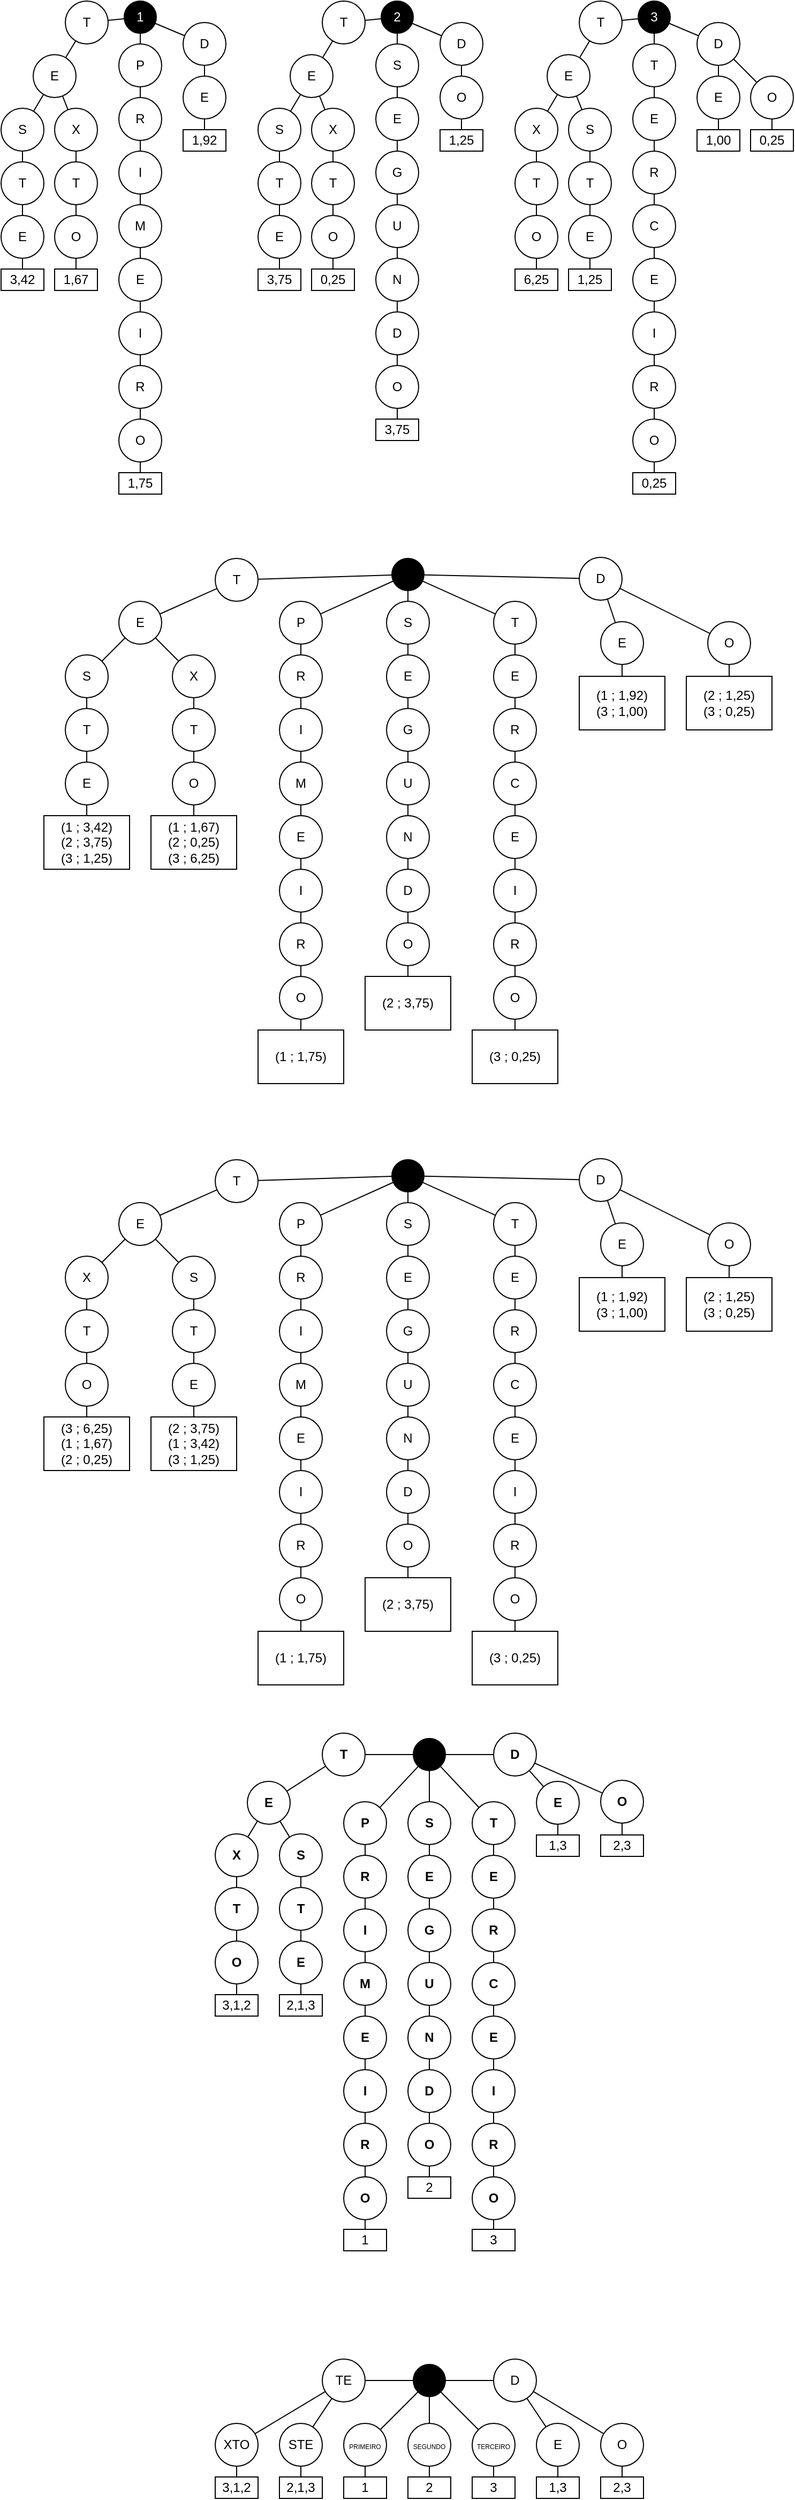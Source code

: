 <mxfile version="13.0.5" type="device"><diagram id="asovQJJ48NkhrpU27Yf0" name="Page-1"><mxGraphModel dx="1440" dy="641" grid="1" gridSize="10" guides="1" tooltips="1" connect="1" arrows="1" fold="1" page="1" pageScale="1" pageWidth="827" pageHeight="1169" math="0" shadow="0"><root><mxCell id="0"/><mxCell id="1" parent="0"/><mxCell id="fz2FXwX3mNSB_FKDkoHj-1" value="" style="group" vertex="1" connectable="0" parent="1"><mxGeometry width="210" height="470" as="geometry"/></mxCell><mxCell id="fz2FXwX3mNSB_FKDkoHj-217" style="edgeStyle=none;orthogonalLoop=1;jettySize=auto;html=1;endArrow=none;" edge="1" parent="fz2FXwX3mNSB_FKDkoHj-1" source="KQxazwlcbDRl2L5GATDV-1" target="fz2FXwX3mNSB_FKDkoHj-200"><mxGeometry relative="1" as="geometry"/></mxCell><mxCell id="KQxazwlcbDRl2L5GATDV-1" value="&lt;font color=&quot;#ffffff&quot;&gt;1&lt;/font&gt;" style="ellipse;whiteSpace=wrap;html=1;fillColor=#000000;" parent="fz2FXwX3mNSB_FKDkoHj-1" vertex="1"><mxGeometry x="115" width="30" height="30" as="geometry"/></mxCell><mxCell id="KQxazwlcbDRl2L5GATDV-10" value="D" style="ellipse;whiteSpace=wrap;html=1;" parent="fz2FXwX3mNSB_FKDkoHj-1" vertex="1"><mxGeometry x="170" y="20" width="40" height="40" as="geometry"/></mxCell><mxCell id="KQxazwlcbDRl2L5GATDV-11" value="" style="endArrow=none;html=1;" parent="fz2FXwX3mNSB_FKDkoHj-1" source="KQxazwlcbDRl2L5GATDV-10" target="KQxazwlcbDRl2L5GATDV-1" edge="1"><mxGeometry width="50" height="50" relative="1" as="geometry"><mxPoint x="140" y="80" as="sourcePoint"/><mxPoint x="202.929" y="17.071" as="targetPoint"/></mxGeometry></mxCell><mxCell id="KQxazwlcbDRl2L5GATDV-20" value="T" style="ellipse;whiteSpace=wrap;html=1;" parent="fz2FXwX3mNSB_FKDkoHj-1" vertex="1"><mxGeometry x="60" width="40" height="40" as="geometry"/></mxCell><mxCell id="KQxazwlcbDRl2L5GATDV-22" value="" style="endArrow=none;html=1;" parent="fz2FXwX3mNSB_FKDkoHj-1" source="KQxazwlcbDRl2L5GATDV-20" target="KQxazwlcbDRl2L5GATDV-1" edge="1"><mxGeometry width="50" height="50" relative="1" as="geometry"><mxPoint x="40" y="50" as="sourcePoint"/><mxPoint x="90" as="targetPoint"/></mxGeometry></mxCell><mxCell id="KQxazwlcbDRl2L5GATDV-26" value="E" style="ellipse;whiteSpace=wrap;html=1;" parent="fz2FXwX3mNSB_FKDkoHj-1" vertex="1"><mxGeometry x="30" y="50" width="40" height="40" as="geometry"/></mxCell><mxCell id="KQxazwlcbDRl2L5GATDV-27" value="S" style="ellipse;whiteSpace=wrap;html=1;" parent="fz2FXwX3mNSB_FKDkoHj-1" vertex="1"><mxGeometry y="100" width="40" height="40" as="geometry"/></mxCell><mxCell id="KQxazwlcbDRl2L5GATDV-28" value="T" style="ellipse;whiteSpace=wrap;html=1;" parent="fz2FXwX3mNSB_FKDkoHj-1" vertex="1"><mxGeometry y="150" width="40" height="40" as="geometry"/></mxCell><mxCell id="KQxazwlcbDRl2L5GATDV-29" value="E" style="ellipse;whiteSpace=wrap;html=1;" parent="fz2FXwX3mNSB_FKDkoHj-1" vertex="1"><mxGeometry y="200" width="40" height="40" as="geometry"/></mxCell><mxCell id="KQxazwlcbDRl2L5GATDV-30" value="" style="endArrow=none;html=1;" parent="fz2FXwX3mNSB_FKDkoHj-1" source="KQxazwlcbDRl2L5GATDV-26" target="KQxazwlcbDRl2L5GATDV-20" edge="1"><mxGeometry width="50" height="50" relative="1" as="geometry"><mxPoint x="-24" y="130" as="sourcePoint"/><mxPoint x="30" y="30" as="targetPoint"/></mxGeometry></mxCell><mxCell id="KQxazwlcbDRl2L5GATDV-32" value="" style="endArrow=none;html=1;" parent="fz2FXwX3mNSB_FKDkoHj-1" source="KQxazwlcbDRl2L5GATDV-28" target="KQxazwlcbDRl2L5GATDV-29" edge="1"><mxGeometry width="50" height="50" relative="1" as="geometry"><mxPoint x="100" y="90" as="sourcePoint"/><mxPoint x="130" y="230" as="targetPoint"/></mxGeometry></mxCell><mxCell id="KQxazwlcbDRl2L5GATDV-33" value="" style="endArrow=none;html=1;" parent="fz2FXwX3mNSB_FKDkoHj-1" source="KQxazwlcbDRl2L5GATDV-28" target="KQxazwlcbDRl2L5GATDV-27" edge="1"><mxGeometry width="50" height="50" relative="1" as="geometry"><mxPoint x="100" y="90" as="sourcePoint"/><mxPoint x="150" y="40" as="targetPoint"/></mxGeometry></mxCell><mxCell id="KQxazwlcbDRl2L5GATDV-34" value="" style="endArrow=none;html=1;" parent="fz2FXwX3mNSB_FKDkoHj-1" source="KQxazwlcbDRl2L5GATDV-27" target="KQxazwlcbDRl2L5GATDV-26" edge="1"><mxGeometry width="50" height="50" relative="1" as="geometry"><mxPoint x="100" y="90" as="sourcePoint"/><mxPoint x="150" y="40" as="targetPoint"/></mxGeometry></mxCell><mxCell id="KQxazwlcbDRl2L5GATDV-35" value="E" style="ellipse;whiteSpace=wrap;html=1;" parent="fz2FXwX3mNSB_FKDkoHj-1" vertex="1"><mxGeometry x="170" y="70" width="40" height="40" as="geometry"/></mxCell><mxCell id="KQxazwlcbDRl2L5GATDV-36" value="" style="endArrow=none;html=1;" parent="fz2FXwX3mNSB_FKDkoHj-1" source="KQxazwlcbDRl2L5GATDV-35" target="KQxazwlcbDRl2L5GATDV-10" edge="1"><mxGeometry width="50" height="50" relative="1" as="geometry"><mxPoint x="100" y="90" as="sourcePoint"/><mxPoint x="150" y="40" as="targetPoint"/></mxGeometry></mxCell><mxCell id="KQxazwlcbDRl2L5GATDV-38" value="X" style="ellipse;whiteSpace=wrap;html=1;" parent="fz2FXwX3mNSB_FKDkoHj-1" vertex="1"><mxGeometry x="50" y="100" width="40" height="40" as="geometry"/></mxCell><mxCell id="KQxazwlcbDRl2L5GATDV-39" value="T" style="ellipse;whiteSpace=wrap;html=1;" parent="fz2FXwX3mNSB_FKDkoHj-1" vertex="1"><mxGeometry x="50" y="150" width="40" height="40" as="geometry"/></mxCell><mxCell id="KQxazwlcbDRl2L5GATDV-40" value="O" style="ellipse;whiteSpace=wrap;html=1;" parent="fz2FXwX3mNSB_FKDkoHj-1" vertex="1"><mxGeometry x="50" y="200" width="40" height="40" as="geometry"/></mxCell><mxCell id="KQxazwlcbDRl2L5GATDV-41" value="" style="endArrow=none;html=1;" parent="fz2FXwX3mNSB_FKDkoHj-1" source="KQxazwlcbDRl2L5GATDV-38" target="KQxazwlcbDRl2L5GATDV-26" edge="1"><mxGeometry width="50" height="50" relative="1" as="geometry"><mxPoint x="100" y="90" as="sourcePoint"/><mxPoint x="150" y="40" as="targetPoint"/></mxGeometry></mxCell><mxCell id="KQxazwlcbDRl2L5GATDV-42" value="" style="endArrow=none;html=1;" parent="fz2FXwX3mNSB_FKDkoHj-1" source="KQxazwlcbDRl2L5GATDV-40" target="KQxazwlcbDRl2L5GATDV-39" edge="1"><mxGeometry width="50" height="50" relative="1" as="geometry"><mxPoint x="-30" y="310" as="sourcePoint"/><mxPoint x="20" y="260" as="targetPoint"/></mxGeometry></mxCell><mxCell id="KQxazwlcbDRl2L5GATDV-43" value="" style="endArrow=none;html=1;" parent="fz2FXwX3mNSB_FKDkoHj-1" source="KQxazwlcbDRl2L5GATDV-38" target="KQxazwlcbDRl2L5GATDV-39" edge="1"><mxGeometry width="50" height="50" relative="1" as="geometry"><mxPoint x="100" y="90" as="sourcePoint"/><mxPoint x="150" y="40" as="targetPoint"/></mxGeometry></mxCell><mxCell id="2QiD-cG6_aJ15L1gII6H-1" value="3,42" style="rounded=0;whiteSpace=wrap;html=1;fillColor=#FFFFFF;" parent="fz2FXwX3mNSB_FKDkoHj-1" vertex="1"><mxGeometry y="250" width="40" height="20" as="geometry"/></mxCell><mxCell id="2QiD-cG6_aJ15L1gII6H-7" style="edgeStyle=none;orthogonalLoop=1;jettySize=auto;html=1;endArrow=none;" parent="fz2FXwX3mNSB_FKDkoHj-1" source="KQxazwlcbDRl2L5GATDV-29" target="2QiD-cG6_aJ15L1gII6H-1" edge="1"><mxGeometry relative="1" as="geometry"/></mxCell><mxCell id="2QiD-cG6_aJ15L1gII6H-2" value="1,67" style="rounded=0;whiteSpace=wrap;html=1;fillColor=#FFFFFF;" parent="fz2FXwX3mNSB_FKDkoHj-1" vertex="1"><mxGeometry x="50" y="250" width="40" height="20" as="geometry"/></mxCell><mxCell id="2QiD-cG6_aJ15L1gII6H-4" value="1,92" style="rounded=0;whiteSpace=wrap;html=1;fillColor=#FFFFFF;" parent="fz2FXwX3mNSB_FKDkoHj-1" vertex="1"><mxGeometry x="170" y="120" width="40" height="20" as="geometry"/></mxCell><mxCell id="2QiD-cG6_aJ15L1gII6H-8" style="edgeStyle=none;orthogonalLoop=1;jettySize=auto;html=1;endArrow=none;" parent="fz2FXwX3mNSB_FKDkoHj-1" source="KQxazwlcbDRl2L5GATDV-40" target="2QiD-cG6_aJ15L1gII6H-2" edge="1"><mxGeometry relative="1" as="geometry"/></mxCell><mxCell id="2QiD-cG6_aJ15L1gII6H-10" style="edgeStyle=none;orthogonalLoop=1;jettySize=auto;html=1;endArrow=none;" parent="fz2FXwX3mNSB_FKDkoHj-1" source="KQxazwlcbDRl2L5GATDV-35" target="2QiD-cG6_aJ15L1gII6H-4" edge="1"><mxGeometry relative="1" as="geometry"/></mxCell><mxCell id="fz2FXwX3mNSB_FKDkoHj-218" value="" style="group" vertex="1" connectable="0" parent="fz2FXwX3mNSB_FKDkoHj-1"><mxGeometry x="110" y="40" width="40" height="420" as="geometry"/></mxCell><mxCell id="fz2FXwX3mNSB_FKDkoHj-200" value="P" style="ellipse;whiteSpace=wrap;html=1;" vertex="1" parent="fz2FXwX3mNSB_FKDkoHj-218"><mxGeometry width="40" height="40" as="geometry"/></mxCell><mxCell id="fz2FXwX3mNSB_FKDkoHj-201" value="R" style="ellipse;whiteSpace=wrap;html=1;" vertex="1" parent="fz2FXwX3mNSB_FKDkoHj-218"><mxGeometry y="50" width="40" height="40" as="geometry"/></mxCell><mxCell id="fz2FXwX3mNSB_FKDkoHj-202" value="I" style="ellipse;whiteSpace=wrap;html=1;" vertex="1" parent="fz2FXwX3mNSB_FKDkoHj-218"><mxGeometry y="100" width="40" height="40" as="geometry"/></mxCell><mxCell id="fz2FXwX3mNSB_FKDkoHj-203" value="" style="endArrow=none;html=1;" edge="1" parent="fz2FXwX3mNSB_FKDkoHj-218" source="fz2FXwX3mNSB_FKDkoHj-201" target="fz2FXwX3mNSB_FKDkoHj-200"><mxGeometry width="50" height="50" relative="1" as="geometry"><mxPoint x="-60" y="40" as="sourcePoint"/><mxPoint x="-10" y="-10" as="targetPoint"/></mxGeometry></mxCell><mxCell id="fz2FXwX3mNSB_FKDkoHj-204" value="M" style="ellipse;whiteSpace=wrap;html=1;" vertex="1" parent="fz2FXwX3mNSB_FKDkoHj-218"><mxGeometry y="150" width="40" height="40" as="geometry"/></mxCell><mxCell id="fz2FXwX3mNSB_FKDkoHj-205" style="edgeStyle=none;rounded=0;orthogonalLoop=1;jettySize=auto;html=1;endArrow=none;endFill=0;" edge="1" parent="fz2FXwX3mNSB_FKDkoHj-218" source="fz2FXwX3mNSB_FKDkoHj-202" target="fz2FXwX3mNSB_FKDkoHj-204"><mxGeometry relative="1" as="geometry"/></mxCell><mxCell id="fz2FXwX3mNSB_FKDkoHj-206" value="E" style="ellipse;whiteSpace=wrap;html=1;" vertex="1" parent="fz2FXwX3mNSB_FKDkoHj-218"><mxGeometry y="200" width="40" height="40" as="geometry"/></mxCell><mxCell id="fz2FXwX3mNSB_FKDkoHj-207" style="edgeStyle=none;rounded=0;orthogonalLoop=1;jettySize=auto;html=1;endArrow=none;endFill=0;" edge="1" parent="fz2FXwX3mNSB_FKDkoHj-218" source="fz2FXwX3mNSB_FKDkoHj-204" target="fz2FXwX3mNSB_FKDkoHj-206"><mxGeometry relative="1" as="geometry"/></mxCell><mxCell id="fz2FXwX3mNSB_FKDkoHj-208" value="I" style="ellipse;whiteSpace=wrap;html=1;" vertex="1" parent="fz2FXwX3mNSB_FKDkoHj-218"><mxGeometry y="250" width="40" height="40" as="geometry"/></mxCell><mxCell id="fz2FXwX3mNSB_FKDkoHj-209" style="edgeStyle=none;rounded=0;orthogonalLoop=1;jettySize=auto;html=1;endArrow=none;endFill=0;" edge="1" parent="fz2FXwX3mNSB_FKDkoHj-218" source="fz2FXwX3mNSB_FKDkoHj-206" target="fz2FXwX3mNSB_FKDkoHj-208"><mxGeometry relative="1" as="geometry"/></mxCell><mxCell id="fz2FXwX3mNSB_FKDkoHj-210" value="R" style="ellipse;whiteSpace=wrap;html=1;" vertex="1" parent="fz2FXwX3mNSB_FKDkoHj-218"><mxGeometry y="300" width="40" height="40" as="geometry"/></mxCell><mxCell id="fz2FXwX3mNSB_FKDkoHj-211" style="edgeStyle=none;rounded=0;orthogonalLoop=1;jettySize=auto;html=1;endArrow=none;endFill=0;" edge="1" parent="fz2FXwX3mNSB_FKDkoHj-218" source="fz2FXwX3mNSB_FKDkoHj-208" target="fz2FXwX3mNSB_FKDkoHj-210"><mxGeometry relative="1" as="geometry"/></mxCell><mxCell id="fz2FXwX3mNSB_FKDkoHj-212" value="O" style="ellipse;whiteSpace=wrap;html=1;" vertex="1" parent="fz2FXwX3mNSB_FKDkoHj-218"><mxGeometry y="350" width="40" height="40" as="geometry"/></mxCell><mxCell id="fz2FXwX3mNSB_FKDkoHj-213" style="edgeStyle=none;rounded=0;orthogonalLoop=1;jettySize=auto;html=1;endArrow=none;endFill=0;" edge="1" parent="fz2FXwX3mNSB_FKDkoHj-218" source="fz2FXwX3mNSB_FKDkoHj-210" target="fz2FXwX3mNSB_FKDkoHj-212"><mxGeometry relative="1" as="geometry"/></mxCell><mxCell id="fz2FXwX3mNSB_FKDkoHj-214" value="" style="endArrow=none;html=1;" edge="1" parent="fz2FXwX3mNSB_FKDkoHj-218" source="fz2FXwX3mNSB_FKDkoHj-202" target="fz2FXwX3mNSB_FKDkoHj-201"><mxGeometry width="50" height="50" relative="1" as="geometry"><mxPoint x="-10" y="190" as="sourcePoint"/><mxPoint x="40" y="140" as="targetPoint"/></mxGeometry></mxCell><mxCell id="fz2FXwX3mNSB_FKDkoHj-215" value="1,75" style="rounded=0;whiteSpace=wrap;html=1;fillColor=#FFFFFF;" vertex="1" parent="fz2FXwX3mNSB_FKDkoHj-218"><mxGeometry y="400" width="40" height="20" as="geometry"/></mxCell><mxCell id="fz2FXwX3mNSB_FKDkoHj-216" style="edgeStyle=none;orthogonalLoop=1;jettySize=auto;html=1;endArrow=none;" edge="1" parent="fz2FXwX3mNSB_FKDkoHj-218" source="fz2FXwX3mNSB_FKDkoHj-212" target="fz2FXwX3mNSB_FKDkoHj-215"><mxGeometry relative="1" as="geometry"/></mxCell><mxCell id="fz2FXwX3mNSB_FKDkoHj-2" value="" style="group" vertex="1" connectable="0" parent="1"><mxGeometry x="240" width="210" height="410" as="geometry"/></mxCell><mxCell id="fz2FXwX3mNSB_FKDkoHj-3" value="" style="group" vertex="1" connectable="0" parent="fz2FXwX3mNSB_FKDkoHj-2"><mxGeometry width="210" height="410" as="geometry"/></mxCell><mxCell id="fz2FXwX3mNSB_FKDkoHj-4" value="&lt;font color=&quot;#ffffff&quot;&gt;2&lt;/font&gt;" style="ellipse;whiteSpace=wrap;html=1;fillColor=#000000;" vertex="1" parent="fz2FXwX3mNSB_FKDkoHj-3"><mxGeometry x="115" width="30" height="30" as="geometry"/></mxCell><mxCell id="fz2FXwX3mNSB_FKDkoHj-6" value="" style="endArrow=none;html=1;" edge="1" parent="fz2FXwX3mNSB_FKDkoHj-3" source="fz2FXwX3mNSB_FKDkoHj-5" target="fz2FXwX3mNSB_FKDkoHj-4"><mxGeometry width="50" height="50" relative="1" as="geometry"><mxPoint x="60" y="80" as="sourcePoint"/><mxPoint x="110" y="30" as="targetPoint"/></mxGeometry></mxCell><mxCell id="fz2FXwX3mNSB_FKDkoHj-7" value="D" style="ellipse;whiteSpace=wrap;html=1;" vertex="1" parent="fz2FXwX3mNSB_FKDkoHj-3"><mxGeometry x="170" y="20" width="40" height="40" as="geometry"/></mxCell><mxCell id="fz2FXwX3mNSB_FKDkoHj-8" value="" style="endArrow=none;html=1;" edge="1" parent="fz2FXwX3mNSB_FKDkoHj-3" source="fz2FXwX3mNSB_FKDkoHj-7" target="fz2FXwX3mNSB_FKDkoHj-4"><mxGeometry width="50" height="50" relative="1" as="geometry"><mxPoint x="140" y="80" as="sourcePoint"/><mxPoint x="202.929" y="17.071" as="targetPoint"/></mxGeometry></mxCell><mxCell id="fz2FXwX3mNSB_FKDkoHj-12" value="T" style="ellipse;whiteSpace=wrap;html=1;" vertex="1" parent="fz2FXwX3mNSB_FKDkoHj-3"><mxGeometry x="60" width="40" height="40" as="geometry"/></mxCell><mxCell id="fz2FXwX3mNSB_FKDkoHj-13" value="" style="endArrow=none;html=1;" edge="1" parent="fz2FXwX3mNSB_FKDkoHj-3" source="fz2FXwX3mNSB_FKDkoHj-12" target="fz2FXwX3mNSB_FKDkoHj-4"><mxGeometry width="50" height="50" relative="1" as="geometry"><mxPoint x="40" y="50" as="sourcePoint"/><mxPoint x="90" as="targetPoint"/></mxGeometry></mxCell><mxCell id="fz2FXwX3mNSB_FKDkoHj-14" value="E" style="ellipse;whiteSpace=wrap;html=1;" vertex="1" parent="fz2FXwX3mNSB_FKDkoHj-3"><mxGeometry x="30" y="50" width="40" height="40" as="geometry"/></mxCell><mxCell id="fz2FXwX3mNSB_FKDkoHj-15" value="S" style="ellipse;whiteSpace=wrap;html=1;" vertex="1" parent="fz2FXwX3mNSB_FKDkoHj-3"><mxGeometry y="100" width="40" height="40" as="geometry"/></mxCell><mxCell id="fz2FXwX3mNSB_FKDkoHj-16" value="T" style="ellipse;whiteSpace=wrap;html=1;" vertex="1" parent="fz2FXwX3mNSB_FKDkoHj-3"><mxGeometry y="150" width="40" height="40" as="geometry"/></mxCell><mxCell id="fz2FXwX3mNSB_FKDkoHj-17" value="E" style="ellipse;whiteSpace=wrap;html=1;" vertex="1" parent="fz2FXwX3mNSB_FKDkoHj-3"><mxGeometry y="200" width="40" height="40" as="geometry"/></mxCell><mxCell id="fz2FXwX3mNSB_FKDkoHj-18" value="" style="endArrow=none;html=1;" edge="1" parent="fz2FXwX3mNSB_FKDkoHj-3" source="fz2FXwX3mNSB_FKDkoHj-14" target="fz2FXwX3mNSB_FKDkoHj-12"><mxGeometry width="50" height="50" relative="1" as="geometry"><mxPoint x="-24" y="130" as="sourcePoint"/><mxPoint x="30" y="30" as="targetPoint"/></mxGeometry></mxCell><mxCell id="fz2FXwX3mNSB_FKDkoHj-19" value="" style="endArrow=none;html=1;" edge="1" parent="fz2FXwX3mNSB_FKDkoHj-3" source="fz2FXwX3mNSB_FKDkoHj-16" target="fz2FXwX3mNSB_FKDkoHj-17"><mxGeometry width="50" height="50" relative="1" as="geometry"><mxPoint x="100" y="90" as="sourcePoint"/><mxPoint x="130" y="230" as="targetPoint"/></mxGeometry></mxCell><mxCell id="fz2FXwX3mNSB_FKDkoHj-20" value="" style="endArrow=none;html=1;" edge="1" parent="fz2FXwX3mNSB_FKDkoHj-3" source="fz2FXwX3mNSB_FKDkoHj-16" target="fz2FXwX3mNSB_FKDkoHj-15"><mxGeometry width="50" height="50" relative="1" as="geometry"><mxPoint x="100" y="90" as="sourcePoint"/><mxPoint x="150" y="40" as="targetPoint"/></mxGeometry></mxCell><mxCell id="fz2FXwX3mNSB_FKDkoHj-21" value="" style="endArrow=none;html=1;" edge="1" parent="fz2FXwX3mNSB_FKDkoHj-3" source="fz2FXwX3mNSB_FKDkoHj-15" target="fz2FXwX3mNSB_FKDkoHj-14"><mxGeometry width="50" height="50" relative="1" as="geometry"><mxPoint x="100" y="90" as="sourcePoint"/><mxPoint x="150" y="40" as="targetPoint"/></mxGeometry></mxCell><mxCell id="fz2FXwX3mNSB_FKDkoHj-22" value="O" style="ellipse;whiteSpace=wrap;html=1;" vertex="1" parent="fz2FXwX3mNSB_FKDkoHj-3"><mxGeometry x="170" y="70" width="40" height="40" as="geometry"/></mxCell><mxCell id="fz2FXwX3mNSB_FKDkoHj-23" value="" style="endArrow=none;html=1;" edge="1" parent="fz2FXwX3mNSB_FKDkoHj-3" source="fz2FXwX3mNSB_FKDkoHj-22" target="fz2FXwX3mNSB_FKDkoHj-7"><mxGeometry width="50" height="50" relative="1" as="geometry"><mxPoint x="100" y="90" as="sourcePoint"/><mxPoint x="150" y="40" as="targetPoint"/></mxGeometry></mxCell><mxCell id="fz2FXwX3mNSB_FKDkoHj-24" value="X" style="ellipse;whiteSpace=wrap;html=1;" vertex="1" parent="fz2FXwX3mNSB_FKDkoHj-3"><mxGeometry x="50" y="100" width="40" height="40" as="geometry"/></mxCell><mxCell id="fz2FXwX3mNSB_FKDkoHj-25" value="T" style="ellipse;whiteSpace=wrap;html=1;" vertex="1" parent="fz2FXwX3mNSB_FKDkoHj-3"><mxGeometry x="50" y="150" width="40" height="40" as="geometry"/></mxCell><mxCell id="fz2FXwX3mNSB_FKDkoHj-26" value="O" style="ellipse;whiteSpace=wrap;html=1;" vertex="1" parent="fz2FXwX3mNSB_FKDkoHj-3"><mxGeometry x="50" y="200" width="40" height="40" as="geometry"/></mxCell><mxCell id="fz2FXwX3mNSB_FKDkoHj-27" value="" style="endArrow=none;html=1;" edge="1" parent="fz2FXwX3mNSB_FKDkoHj-3" source="fz2FXwX3mNSB_FKDkoHj-24" target="fz2FXwX3mNSB_FKDkoHj-14"><mxGeometry width="50" height="50" relative="1" as="geometry"><mxPoint x="100" y="90" as="sourcePoint"/><mxPoint x="150" y="40" as="targetPoint"/></mxGeometry></mxCell><mxCell id="fz2FXwX3mNSB_FKDkoHj-28" value="" style="endArrow=none;html=1;" edge="1" parent="fz2FXwX3mNSB_FKDkoHj-3" source="fz2FXwX3mNSB_FKDkoHj-26" target="fz2FXwX3mNSB_FKDkoHj-25"><mxGeometry width="50" height="50" relative="1" as="geometry"><mxPoint x="-30" y="310" as="sourcePoint"/><mxPoint x="20" y="260" as="targetPoint"/></mxGeometry></mxCell><mxCell id="fz2FXwX3mNSB_FKDkoHj-29" value="" style="endArrow=none;html=1;" edge="1" parent="fz2FXwX3mNSB_FKDkoHj-3" source="fz2FXwX3mNSB_FKDkoHj-24" target="fz2FXwX3mNSB_FKDkoHj-25"><mxGeometry width="50" height="50" relative="1" as="geometry"><mxPoint x="100" y="90" as="sourcePoint"/><mxPoint x="150" y="40" as="targetPoint"/></mxGeometry></mxCell><mxCell id="fz2FXwX3mNSB_FKDkoHj-39" value="3,75" style="rounded=0;whiteSpace=wrap;html=1;fillColor=#FFFFFF;" vertex="1" parent="fz2FXwX3mNSB_FKDkoHj-3"><mxGeometry y="250" width="40" height="20" as="geometry"/></mxCell><mxCell id="fz2FXwX3mNSB_FKDkoHj-40" style="edgeStyle=none;orthogonalLoop=1;jettySize=auto;html=1;endArrow=none;" edge="1" parent="fz2FXwX3mNSB_FKDkoHj-3" source="fz2FXwX3mNSB_FKDkoHj-17" target="fz2FXwX3mNSB_FKDkoHj-39"><mxGeometry relative="1" as="geometry"/></mxCell><mxCell id="fz2FXwX3mNSB_FKDkoHj-41" value="0,25" style="rounded=0;whiteSpace=wrap;html=1;fillColor=#FFFFFF;" vertex="1" parent="fz2FXwX3mNSB_FKDkoHj-3"><mxGeometry x="50" y="250" width="40" height="20" as="geometry"/></mxCell><mxCell id="fz2FXwX3mNSB_FKDkoHj-43" value="1,25" style="rounded=0;whiteSpace=wrap;html=1;fillColor=#FFFFFF;" vertex="1" parent="fz2FXwX3mNSB_FKDkoHj-3"><mxGeometry x="170" y="120" width="40" height="20" as="geometry"/></mxCell><mxCell id="fz2FXwX3mNSB_FKDkoHj-44" style="edgeStyle=none;orthogonalLoop=1;jettySize=auto;html=1;endArrow=none;" edge="1" parent="fz2FXwX3mNSB_FKDkoHj-3" source="fz2FXwX3mNSB_FKDkoHj-26" target="fz2FXwX3mNSB_FKDkoHj-41"><mxGeometry relative="1" as="geometry"/></mxCell><mxCell id="fz2FXwX3mNSB_FKDkoHj-46" style="edgeStyle=none;orthogonalLoop=1;jettySize=auto;html=1;endArrow=none;" edge="1" parent="fz2FXwX3mNSB_FKDkoHj-3" source="fz2FXwX3mNSB_FKDkoHj-22" target="fz2FXwX3mNSB_FKDkoHj-43"><mxGeometry relative="1" as="geometry"/></mxCell><mxCell id="fz2FXwX3mNSB_FKDkoHj-219" value="" style="group" vertex="1" connectable="0" parent="fz2FXwX3mNSB_FKDkoHj-3"><mxGeometry x="110" y="40" width="40" height="370" as="geometry"/></mxCell><mxCell id="fz2FXwX3mNSB_FKDkoHj-5" value="S" style="ellipse;whiteSpace=wrap;html=1;" vertex="1" parent="fz2FXwX3mNSB_FKDkoHj-219"><mxGeometry width="40" height="40" as="geometry"/></mxCell><mxCell id="fz2FXwX3mNSB_FKDkoHj-9" value="E" style="ellipse;whiteSpace=wrap;html=1;" vertex="1" parent="fz2FXwX3mNSB_FKDkoHj-219"><mxGeometry y="50" width="40" height="40" as="geometry"/></mxCell><mxCell id="fz2FXwX3mNSB_FKDkoHj-10" value="G" style="ellipse;whiteSpace=wrap;html=1;" vertex="1" parent="fz2FXwX3mNSB_FKDkoHj-219"><mxGeometry y="100" width="40" height="40" as="geometry"/></mxCell><mxCell id="fz2FXwX3mNSB_FKDkoHj-11" value="" style="endArrow=none;html=1;" edge="1" parent="fz2FXwX3mNSB_FKDkoHj-219" source="fz2FXwX3mNSB_FKDkoHj-9" target="fz2FXwX3mNSB_FKDkoHj-5"><mxGeometry width="50" height="50" relative="1" as="geometry"><mxPoint x="-60" y="40" as="sourcePoint"/><mxPoint x="-10" y="-10" as="targetPoint"/></mxGeometry></mxCell><mxCell id="fz2FXwX3mNSB_FKDkoHj-30" value="U" style="ellipse;whiteSpace=wrap;html=1;" vertex="1" parent="fz2FXwX3mNSB_FKDkoHj-219"><mxGeometry y="150" width="40" height="40" as="geometry"/></mxCell><mxCell id="fz2FXwX3mNSB_FKDkoHj-31" style="edgeStyle=none;rounded=0;orthogonalLoop=1;jettySize=auto;html=1;endArrow=none;endFill=0;" edge="1" parent="fz2FXwX3mNSB_FKDkoHj-219" source="fz2FXwX3mNSB_FKDkoHj-10" target="fz2FXwX3mNSB_FKDkoHj-30"><mxGeometry relative="1" as="geometry"/></mxCell><mxCell id="fz2FXwX3mNSB_FKDkoHj-32" value="N" style="ellipse;whiteSpace=wrap;html=1;" vertex="1" parent="fz2FXwX3mNSB_FKDkoHj-219"><mxGeometry y="200" width="40" height="40" as="geometry"/></mxCell><mxCell id="fz2FXwX3mNSB_FKDkoHj-33" style="edgeStyle=none;rounded=0;orthogonalLoop=1;jettySize=auto;html=1;endArrow=none;endFill=0;" edge="1" parent="fz2FXwX3mNSB_FKDkoHj-219" source="fz2FXwX3mNSB_FKDkoHj-30" target="fz2FXwX3mNSB_FKDkoHj-32"><mxGeometry relative="1" as="geometry"/></mxCell><mxCell id="fz2FXwX3mNSB_FKDkoHj-34" value="D" style="ellipse;whiteSpace=wrap;html=1;" vertex="1" parent="fz2FXwX3mNSB_FKDkoHj-219"><mxGeometry y="250" width="40" height="40" as="geometry"/></mxCell><mxCell id="fz2FXwX3mNSB_FKDkoHj-35" style="edgeStyle=none;rounded=0;orthogonalLoop=1;jettySize=auto;html=1;endArrow=none;endFill=0;" edge="1" parent="fz2FXwX3mNSB_FKDkoHj-219" source="fz2FXwX3mNSB_FKDkoHj-32" target="fz2FXwX3mNSB_FKDkoHj-34"><mxGeometry relative="1" as="geometry"/></mxCell><mxCell id="fz2FXwX3mNSB_FKDkoHj-36" value="O" style="ellipse;whiteSpace=wrap;html=1;" vertex="1" parent="fz2FXwX3mNSB_FKDkoHj-219"><mxGeometry y="300" width="40" height="40" as="geometry"/></mxCell><mxCell id="fz2FXwX3mNSB_FKDkoHj-37" style="edgeStyle=none;rounded=0;orthogonalLoop=1;jettySize=auto;html=1;endArrow=none;endFill=0;" edge="1" parent="fz2FXwX3mNSB_FKDkoHj-219" source="fz2FXwX3mNSB_FKDkoHj-34" target="fz2FXwX3mNSB_FKDkoHj-36"><mxGeometry relative="1" as="geometry"/></mxCell><mxCell id="fz2FXwX3mNSB_FKDkoHj-38" value="" style="endArrow=none;html=1;" edge="1" parent="fz2FXwX3mNSB_FKDkoHj-219" source="fz2FXwX3mNSB_FKDkoHj-10" target="fz2FXwX3mNSB_FKDkoHj-9"><mxGeometry width="50" height="50" relative="1" as="geometry"><mxPoint x="-10" y="190" as="sourcePoint"/><mxPoint x="40" y="140" as="targetPoint"/></mxGeometry></mxCell><mxCell id="fz2FXwX3mNSB_FKDkoHj-42" value="3,75" style="rounded=0;whiteSpace=wrap;html=1;fillColor=#FFFFFF;" vertex="1" parent="fz2FXwX3mNSB_FKDkoHj-219"><mxGeometry y="350" width="40" height="20" as="geometry"/></mxCell><mxCell id="fz2FXwX3mNSB_FKDkoHj-45" style="edgeStyle=none;orthogonalLoop=1;jettySize=auto;html=1;endArrow=none;" edge="1" parent="fz2FXwX3mNSB_FKDkoHj-219" source="fz2FXwX3mNSB_FKDkoHj-36" target="fz2FXwX3mNSB_FKDkoHj-42"><mxGeometry relative="1" as="geometry"/></mxCell><mxCell id="fz2FXwX3mNSB_FKDkoHj-144" value="" style="group" vertex="1" connectable="0" parent="1"><mxGeometry x="480" width="260" height="460" as="geometry"/></mxCell><mxCell id="fz2FXwX3mNSB_FKDkoHj-47" value="0,25" style="rounded=0;whiteSpace=wrap;html=1;fillColor=#FFFFFF;" vertex="1" parent="fz2FXwX3mNSB_FKDkoHj-144"><mxGeometry x="110" y="440" width="40" height="20" as="geometry"/></mxCell><mxCell id="fz2FXwX3mNSB_FKDkoHj-48" style="edgeStyle=none;orthogonalLoop=1;jettySize=auto;html=1;endArrow=none;" edge="1" parent="fz2FXwX3mNSB_FKDkoHj-144" source="fz2FXwX3mNSB_FKDkoHj-98" target="fz2FXwX3mNSB_FKDkoHj-47"><mxGeometry relative="1" as="geometry"/></mxCell><mxCell id="fz2FXwX3mNSB_FKDkoHj-50" value="O" style="ellipse;whiteSpace=wrap;html=1;" vertex="1" parent="fz2FXwX3mNSB_FKDkoHj-144"><mxGeometry x="220" y="70" width="40" height="40" as="geometry"/></mxCell><mxCell id="fz2FXwX3mNSB_FKDkoHj-51" style="edgeStyle=none;rounded=0;orthogonalLoop=1;jettySize=auto;html=1;endArrow=none;endFill=0;" edge="1" parent="fz2FXwX3mNSB_FKDkoHj-144" source="fz2FXwX3mNSB_FKDkoHj-56" target="fz2FXwX3mNSB_FKDkoHj-50"><mxGeometry relative="1" as="geometry"/></mxCell><mxCell id="fz2FXwX3mNSB_FKDkoHj-52" value="0,25" style="rounded=0;whiteSpace=wrap;html=1;fillColor=#FFFFFF;" vertex="1" parent="fz2FXwX3mNSB_FKDkoHj-144"><mxGeometry x="220" y="120" width="40" height="20" as="geometry"/></mxCell><mxCell id="fz2FXwX3mNSB_FKDkoHj-49" style="edgeStyle=none;rounded=0;orthogonalLoop=1;jettySize=auto;html=1;endArrow=none;endFill=0;" edge="1" parent="fz2FXwX3mNSB_FKDkoHj-144" source="fz2FXwX3mNSB_FKDkoHj-50" target="fz2FXwX3mNSB_FKDkoHj-52"><mxGeometry relative="1" as="geometry"/></mxCell><mxCell id="fz2FXwX3mNSB_FKDkoHj-53" value="&lt;font color=&quot;#ffffff&quot;&gt;3&lt;/font&gt;" style="ellipse;whiteSpace=wrap;html=1;fillColor=#000000;" vertex="1" parent="fz2FXwX3mNSB_FKDkoHj-144"><mxGeometry x="115" width="30" height="30" as="geometry"/></mxCell><mxCell id="fz2FXwX3mNSB_FKDkoHj-54" value="T" style="ellipse;whiteSpace=wrap;html=1;" vertex="1" parent="fz2FXwX3mNSB_FKDkoHj-144"><mxGeometry x="110" y="40" width="40" height="40" as="geometry"/></mxCell><mxCell id="fz2FXwX3mNSB_FKDkoHj-55" value="" style="endArrow=none;html=1;" edge="1" parent="fz2FXwX3mNSB_FKDkoHj-144" source="fz2FXwX3mNSB_FKDkoHj-54" target="fz2FXwX3mNSB_FKDkoHj-53"><mxGeometry width="50" height="50" relative="1" as="geometry"><mxPoint x="60" y="80" as="sourcePoint"/><mxPoint x="110" y="30" as="targetPoint"/></mxGeometry></mxCell><mxCell id="fz2FXwX3mNSB_FKDkoHj-56" value="D" style="ellipse;whiteSpace=wrap;html=1;" vertex="1" parent="fz2FXwX3mNSB_FKDkoHj-144"><mxGeometry x="170" y="20" width="40" height="40" as="geometry"/></mxCell><mxCell id="fz2FXwX3mNSB_FKDkoHj-57" value="" style="endArrow=none;html=1;" edge="1" parent="fz2FXwX3mNSB_FKDkoHj-144" source="fz2FXwX3mNSB_FKDkoHj-56" target="fz2FXwX3mNSB_FKDkoHj-53"><mxGeometry width="50" height="50" relative="1" as="geometry"><mxPoint x="140" y="80" as="sourcePoint"/><mxPoint x="202.929" y="17.071" as="targetPoint"/></mxGeometry></mxCell><mxCell id="fz2FXwX3mNSB_FKDkoHj-58" value="E" style="ellipse;whiteSpace=wrap;html=1;" vertex="1" parent="fz2FXwX3mNSB_FKDkoHj-144"><mxGeometry x="110" y="90" width="40" height="40" as="geometry"/></mxCell><mxCell id="fz2FXwX3mNSB_FKDkoHj-59" value="R" style="ellipse;whiteSpace=wrap;html=1;" vertex="1" parent="fz2FXwX3mNSB_FKDkoHj-144"><mxGeometry x="110" y="140" width="40" height="40" as="geometry"/></mxCell><mxCell id="fz2FXwX3mNSB_FKDkoHj-60" value="" style="endArrow=none;html=1;" edge="1" parent="fz2FXwX3mNSB_FKDkoHj-144" source="fz2FXwX3mNSB_FKDkoHj-58" target="fz2FXwX3mNSB_FKDkoHj-54"><mxGeometry width="50" height="50" relative="1" as="geometry"><mxPoint x="50" y="80" as="sourcePoint"/><mxPoint x="100" y="30" as="targetPoint"/></mxGeometry></mxCell><mxCell id="fz2FXwX3mNSB_FKDkoHj-61" value="T" style="ellipse;whiteSpace=wrap;html=1;" vertex="1" parent="fz2FXwX3mNSB_FKDkoHj-144"><mxGeometry x="60" width="40" height="40" as="geometry"/></mxCell><mxCell id="fz2FXwX3mNSB_FKDkoHj-62" value="" style="endArrow=none;html=1;" edge="1" parent="fz2FXwX3mNSB_FKDkoHj-144" source="fz2FXwX3mNSB_FKDkoHj-61" target="fz2FXwX3mNSB_FKDkoHj-53"><mxGeometry width="50" height="50" relative="1" as="geometry"><mxPoint x="40" y="50" as="sourcePoint"/><mxPoint x="90" as="targetPoint"/></mxGeometry></mxCell><mxCell id="fz2FXwX3mNSB_FKDkoHj-63" value="E" style="ellipse;whiteSpace=wrap;html=1;" vertex="1" parent="fz2FXwX3mNSB_FKDkoHj-144"><mxGeometry x="30" y="50" width="40" height="40" as="geometry"/></mxCell><mxCell id="fz2FXwX3mNSB_FKDkoHj-64" value="" style="endArrow=none;html=1;" edge="1" parent="fz2FXwX3mNSB_FKDkoHj-144" source="fz2FXwX3mNSB_FKDkoHj-63" target="fz2FXwX3mNSB_FKDkoHj-61"><mxGeometry width="50" height="50" relative="1" as="geometry"><mxPoint x="-24" y="130" as="sourcePoint"/><mxPoint x="30" y="30" as="targetPoint"/></mxGeometry></mxCell><mxCell id="fz2FXwX3mNSB_FKDkoHj-65" value="" style="endArrow=none;html=1;" edge="1" parent="fz2FXwX3mNSB_FKDkoHj-144" source="fz2FXwX3mNSB_FKDkoHj-82" target="fz2FXwX3mNSB_FKDkoHj-63"><mxGeometry width="50" height="50" relative="1" as="geometry"><mxPoint x="100" y="90" as="sourcePoint"/><mxPoint x="150" y="40" as="targetPoint"/></mxGeometry></mxCell><mxCell id="fz2FXwX3mNSB_FKDkoHj-66" value="E" style="ellipse;whiteSpace=wrap;html=1;" vertex="1" parent="fz2FXwX3mNSB_FKDkoHj-144"><mxGeometry x="170" y="70" width="40" height="40" as="geometry"/></mxCell><mxCell id="fz2FXwX3mNSB_FKDkoHj-67" value="" style="endArrow=none;html=1;" edge="1" parent="fz2FXwX3mNSB_FKDkoHj-144" source="fz2FXwX3mNSB_FKDkoHj-66" target="fz2FXwX3mNSB_FKDkoHj-56"><mxGeometry width="50" height="50" relative="1" as="geometry"><mxPoint x="100" y="90" as="sourcePoint"/><mxPoint x="150" y="40" as="targetPoint"/></mxGeometry></mxCell><mxCell id="fz2FXwX3mNSB_FKDkoHj-68" value="" style="endArrow=none;html=1;" edge="1" parent="fz2FXwX3mNSB_FKDkoHj-144" source="fz2FXwX3mNSB_FKDkoHj-91" target="fz2FXwX3mNSB_FKDkoHj-63"><mxGeometry width="50" height="50" relative="1" as="geometry"><mxPoint x="100" y="90" as="sourcePoint"/><mxPoint x="150" y="40" as="targetPoint"/></mxGeometry></mxCell><mxCell id="fz2FXwX3mNSB_FKDkoHj-69" value="C" style="ellipse;whiteSpace=wrap;html=1;" vertex="1" parent="fz2FXwX3mNSB_FKDkoHj-144"><mxGeometry x="110" y="190" width="40" height="40" as="geometry"/></mxCell><mxCell id="fz2FXwX3mNSB_FKDkoHj-70" style="edgeStyle=none;rounded=0;orthogonalLoop=1;jettySize=auto;html=1;endArrow=none;endFill=0;" edge="1" parent="fz2FXwX3mNSB_FKDkoHj-144" source="fz2FXwX3mNSB_FKDkoHj-59" target="fz2FXwX3mNSB_FKDkoHj-69"><mxGeometry relative="1" as="geometry"/></mxCell><mxCell id="fz2FXwX3mNSB_FKDkoHj-71" value="E" style="ellipse;whiteSpace=wrap;html=1;" vertex="1" parent="fz2FXwX3mNSB_FKDkoHj-144"><mxGeometry x="110" y="240" width="40" height="40" as="geometry"/></mxCell><mxCell id="fz2FXwX3mNSB_FKDkoHj-72" style="edgeStyle=none;rounded=0;orthogonalLoop=1;jettySize=auto;html=1;endArrow=none;endFill=0;" edge="1" parent="fz2FXwX3mNSB_FKDkoHj-144" source="fz2FXwX3mNSB_FKDkoHj-69" target="fz2FXwX3mNSB_FKDkoHj-71"><mxGeometry relative="1" as="geometry"/></mxCell><mxCell id="fz2FXwX3mNSB_FKDkoHj-73" value="I" style="ellipse;whiteSpace=wrap;html=1;" vertex="1" parent="fz2FXwX3mNSB_FKDkoHj-144"><mxGeometry x="110" y="290" width="40" height="40" as="geometry"/></mxCell><mxCell id="fz2FXwX3mNSB_FKDkoHj-74" style="edgeStyle=none;rounded=0;orthogonalLoop=1;jettySize=auto;html=1;endArrow=none;endFill=0;" edge="1" parent="fz2FXwX3mNSB_FKDkoHj-144" source="fz2FXwX3mNSB_FKDkoHj-71" target="fz2FXwX3mNSB_FKDkoHj-73"><mxGeometry relative="1" as="geometry"/></mxCell><mxCell id="fz2FXwX3mNSB_FKDkoHj-76" value="R" style="ellipse;whiteSpace=wrap;html=1;" vertex="1" parent="fz2FXwX3mNSB_FKDkoHj-144"><mxGeometry x="110" y="340" width="40" height="40" as="geometry"/></mxCell><mxCell id="fz2FXwX3mNSB_FKDkoHj-77" style="edgeStyle=none;rounded=0;orthogonalLoop=1;jettySize=auto;html=1;endArrow=none;endFill=0;" edge="1" parent="fz2FXwX3mNSB_FKDkoHj-144" source="fz2FXwX3mNSB_FKDkoHj-73" target="fz2FXwX3mNSB_FKDkoHj-76"><mxGeometry relative="1" as="geometry"/></mxCell><mxCell id="fz2FXwX3mNSB_FKDkoHj-78" value="" style="endArrow=none;html=1;" edge="1" parent="fz2FXwX3mNSB_FKDkoHj-144" source="fz2FXwX3mNSB_FKDkoHj-59" target="fz2FXwX3mNSB_FKDkoHj-58"><mxGeometry width="50" height="50" relative="1" as="geometry"><mxPoint x="100" y="230" as="sourcePoint"/><mxPoint x="150" y="180" as="targetPoint"/></mxGeometry></mxCell><mxCell id="fz2FXwX3mNSB_FKDkoHj-79" value="1,00" style="rounded=0;whiteSpace=wrap;html=1;fillColor=#FFFFFF;" vertex="1" parent="fz2FXwX3mNSB_FKDkoHj-144"><mxGeometry x="170" y="120" width="40" height="20" as="geometry"/></mxCell><mxCell id="fz2FXwX3mNSB_FKDkoHj-80" style="edgeStyle=none;orthogonalLoop=1;jettySize=auto;html=1;endArrow=none;" edge="1" parent="fz2FXwX3mNSB_FKDkoHj-144" source="fz2FXwX3mNSB_FKDkoHj-66" target="fz2FXwX3mNSB_FKDkoHj-79"><mxGeometry relative="1" as="geometry"/></mxCell><mxCell id="fz2FXwX3mNSB_FKDkoHj-81" value="" style="group" vertex="1" connectable="0" parent="fz2FXwX3mNSB_FKDkoHj-144"><mxGeometry x="50" y="100" width="40" height="170" as="geometry"/></mxCell><mxCell id="fz2FXwX3mNSB_FKDkoHj-82" value="S" style="ellipse;whiteSpace=wrap;html=1;" vertex="1" parent="fz2FXwX3mNSB_FKDkoHj-81"><mxGeometry width="40" height="40" as="geometry"/></mxCell><mxCell id="fz2FXwX3mNSB_FKDkoHj-83" value="T" style="ellipse;whiteSpace=wrap;html=1;" vertex="1" parent="fz2FXwX3mNSB_FKDkoHj-81"><mxGeometry y="50" width="40" height="40" as="geometry"/></mxCell><mxCell id="fz2FXwX3mNSB_FKDkoHj-84" value="E" style="ellipse;whiteSpace=wrap;html=1;" vertex="1" parent="fz2FXwX3mNSB_FKDkoHj-81"><mxGeometry y="100" width="40" height="40" as="geometry"/></mxCell><mxCell id="fz2FXwX3mNSB_FKDkoHj-85" value="" style="endArrow=none;html=1;" edge="1" parent="fz2FXwX3mNSB_FKDkoHj-81" source="fz2FXwX3mNSB_FKDkoHj-83" target="fz2FXwX3mNSB_FKDkoHj-84"><mxGeometry width="50" height="50" relative="1" as="geometry"><mxPoint x="100" y="-10" as="sourcePoint"/><mxPoint x="130" y="130" as="targetPoint"/></mxGeometry></mxCell><mxCell id="fz2FXwX3mNSB_FKDkoHj-86" value="" style="endArrow=none;html=1;" edge="1" parent="fz2FXwX3mNSB_FKDkoHj-81" source="fz2FXwX3mNSB_FKDkoHj-83" target="fz2FXwX3mNSB_FKDkoHj-82"><mxGeometry width="50" height="50" relative="1" as="geometry"><mxPoint x="100" y="-10" as="sourcePoint"/><mxPoint x="150" y="-60" as="targetPoint"/></mxGeometry></mxCell><mxCell id="fz2FXwX3mNSB_FKDkoHj-87" value="1,25" style="rounded=0;whiteSpace=wrap;html=1;fillColor=#FFFFFF;" vertex="1" parent="fz2FXwX3mNSB_FKDkoHj-81"><mxGeometry y="150" width="40" height="20" as="geometry"/></mxCell><mxCell id="fz2FXwX3mNSB_FKDkoHj-88" style="edgeStyle=none;orthogonalLoop=1;jettySize=auto;html=1;endArrow=none;" edge="1" parent="fz2FXwX3mNSB_FKDkoHj-81" source="fz2FXwX3mNSB_FKDkoHj-84" target="fz2FXwX3mNSB_FKDkoHj-87"><mxGeometry relative="1" as="geometry"/></mxCell><mxCell id="fz2FXwX3mNSB_FKDkoHj-89" value="" style="group" vertex="1" connectable="0" parent="fz2FXwX3mNSB_FKDkoHj-144"><mxGeometry y="100" width="40" height="170" as="geometry"/></mxCell><mxCell id="fz2FXwX3mNSB_FKDkoHj-90" value="" style="group" vertex="1" connectable="0" parent="fz2FXwX3mNSB_FKDkoHj-89"><mxGeometry width="40" height="170" as="geometry"/></mxCell><mxCell id="fz2FXwX3mNSB_FKDkoHj-91" value="X" style="ellipse;whiteSpace=wrap;html=1;" vertex="1" parent="fz2FXwX3mNSB_FKDkoHj-90"><mxGeometry width="40" height="40" as="geometry"/></mxCell><mxCell id="fz2FXwX3mNSB_FKDkoHj-92" value="T" style="ellipse;whiteSpace=wrap;html=1;" vertex="1" parent="fz2FXwX3mNSB_FKDkoHj-90"><mxGeometry y="50" width="40" height="40" as="geometry"/></mxCell><mxCell id="fz2FXwX3mNSB_FKDkoHj-93" value="O" style="ellipse;whiteSpace=wrap;html=1;" vertex="1" parent="fz2FXwX3mNSB_FKDkoHj-90"><mxGeometry y="100" width="40" height="40" as="geometry"/></mxCell><mxCell id="fz2FXwX3mNSB_FKDkoHj-94" value="" style="endArrow=none;html=1;" edge="1" parent="fz2FXwX3mNSB_FKDkoHj-90" source="fz2FXwX3mNSB_FKDkoHj-93" target="fz2FXwX3mNSB_FKDkoHj-92"><mxGeometry width="50" height="50" relative="1" as="geometry"><mxPoint x="-80" y="210" as="sourcePoint"/><mxPoint x="-30" y="160" as="targetPoint"/></mxGeometry></mxCell><mxCell id="fz2FXwX3mNSB_FKDkoHj-95" value="" style="endArrow=none;html=1;" edge="1" parent="fz2FXwX3mNSB_FKDkoHj-90" source="fz2FXwX3mNSB_FKDkoHj-91" target="fz2FXwX3mNSB_FKDkoHj-92"><mxGeometry width="50" height="50" relative="1" as="geometry"><mxPoint x="50" y="-10" as="sourcePoint"/><mxPoint x="100" y="-60" as="targetPoint"/></mxGeometry></mxCell><mxCell id="fz2FXwX3mNSB_FKDkoHj-96" value="6,25" style="rounded=0;whiteSpace=wrap;html=1;fillColor=#FFFFFF;" vertex="1" parent="fz2FXwX3mNSB_FKDkoHj-90"><mxGeometry y="150" width="40" height="20" as="geometry"/></mxCell><mxCell id="fz2FXwX3mNSB_FKDkoHj-97" style="edgeStyle=none;orthogonalLoop=1;jettySize=auto;html=1;endArrow=none;" edge="1" parent="fz2FXwX3mNSB_FKDkoHj-90" source="fz2FXwX3mNSB_FKDkoHj-93" target="fz2FXwX3mNSB_FKDkoHj-96"><mxGeometry relative="1" as="geometry"/></mxCell><mxCell id="fz2FXwX3mNSB_FKDkoHj-98" value="O" style="ellipse;whiteSpace=wrap;html=1;" vertex="1" parent="fz2FXwX3mNSB_FKDkoHj-144"><mxGeometry x="110" y="390" width="40" height="40" as="geometry"/></mxCell><mxCell id="fz2FXwX3mNSB_FKDkoHj-75" style="edgeStyle=none;rounded=0;orthogonalLoop=1;jettySize=auto;html=1;endArrow=none;endFill=0;" edge="1" parent="fz2FXwX3mNSB_FKDkoHj-144" source="fz2FXwX3mNSB_FKDkoHj-76" target="fz2FXwX3mNSB_FKDkoHj-98"><mxGeometry relative="1" as="geometry"/></mxCell><mxCell id="fz2FXwX3mNSB_FKDkoHj-152" value="" style="ellipse;whiteSpace=wrap;html=1;fillColor=#000000;" vertex="1" parent="1"><mxGeometry x="365" y="520" width="30" height="30" as="geometry"/></mxCell><mxCell id="fz2FXwX3mNSB_FKDkoHj-262" style="edgeStyle=none;orthogonalLoop=1;jettySize=auto;html=1;endArrow=none;" edge="1" parent="1" source="fz2FXwX3mNSB_FKDkoHj-264" target="fz2FXwX3mNSB_FKDkoHj-327"><mxGeometry relative="1" as="geometry"/></mxCell><mxCell id="fz2FXwX3mNSB_FKDkoHj-263" style="edgeStyle=none;orthogonalLoop=1;jettySize=auto;html=1;endArrow=none;" edge="1" parent="1" source="fz2FXwX3mNSB_FKDkoHj-264" target="fz2FXwX3mNSB_FKDkoHj-284"><mxGeometry relative="1" as="geometry"/></mxCell><mxCell id="fz2FXwX3mNSB_FKDkoHj-264" value="" style="ellipse;whiteSpace=wrap;html=1;fillColor=#000000;" vertex="1" parent="1"><mxGeometry x="365" y="1081" width="30" height="30" as="geometry"/></mxCell><mxCell id="fz2FXwX3mNSB_FKDkoHj-265" value="T" style="ellipse;whiteSpace=wrap;html=1;" vertex="1" parent="1"><mxGeometry x="460" y="1121" width="40" height="40" as="geometry"/></mxCell><mxCell id="fz2FXwX3mNSB_FKDkoHj-266" value="" style="endArrow=none;html=1;" edge="1" parent="1" source="fz2FXwX3mNSB_FKDkoHj-265" target="fz2FXwX3mNSB_FKDkoHj-264"><mxGeometry width="50" height="50" relative="1" as="geometry"><mxPoint x="310" y="1161" as="sourcePoint"/><mxPoint x="360" y="1111" as="targetPoint"/></mxGeometry></mxCell><mxCell id="fz2FXwX3mNSB_FKDkoHj-267" value="" style="endArrow=none;html=1;" edge="1" parent="1" source="fz2FXwX3mNSB_FKDkoHj-306" target="fz2FXwX3mNSB_FKDkoHj-264"><mxGeometry width="50" height="50" relative="1" as="geometry"><mxPoint x="390" y="1161" as="sourcePoint"/><mxPoint x="452.929" y="1098.071" as="targetPoint"/></mxGeometry></mxCell><mxCell id="fz2FXwX3mNSB_FKDkoHj-268" value="E" style="ellipse;whiteSpace=wrap;html=1;" vertex="1" parent="1"><mxGeometry x="460" y="1171" width="40" height="40" as="geometry"/></mxCell><mxCell id="fz2FXwX3mNSB_FKDkoHj-269" value="R" style="ellipse;whiteSpace=wrap;html=1;" vertex="1" parent="1"><mxGeometry x="460" y="1221" width="40" height="40" as="geometry"/></mxCell><mxCell id="fz2FXwX3mNSB_FKDkoHj-270" value="" style="endArrow=none;html=1;" edge="1" parent="1" source="fz2FXwX3mNSB_FKDkoHj-268" target="fz2FXwX3mNSB_FKDkoHj-265"><mxGeometry width="50" height="50" relative="1" as="geometry"><mxPoint x="400" y="1161" as="sourcePoint"/><mxPoint x="450" y="1111" as="targetPoint"/></mxGeometry></mxCell><mxCell id="fz2FXwX3mNSB_FKDkoHj-271" value="" style="endArrow=none;html=1;" edge="1" parent="1" source="fz2FXwX3mNSB_FKDkoHj-300" target="fz2FXwX3mNSB_FKDkoHj-264"><mxGeometry width="50" height="50" relative="1" as="geometry"><mxPoint x="290" y="1131" as="sourcePoint"/><mxPoint x="340" y="1081" as="targetPoint"/></mxGeometry></mxCell><mxCell id="fz2FXwX3mNSB_FKDkoHj-272" value="C" style="ellipse;whiteSpace=wrap;html=1;" vertex="1" parent="1"><mxGeometry x="460" y="1271" width="40" height="40" as="geometry"/></mxCell><mxCell id="fz2FXwX3mNSB_FKDkoHj-273" style="edgeStyle=none;rounded=0;orthogonalLoop=1;jettySize=auto;html=1;endArrow=none;endFill=0;" edge="1" parent="1" source="fz2FXwX3mNSB_FKDkoHj-269" target="fz2FXwX3mNSB_FKDkoHj-272"><mxGeometry relative="1" as="geometry"/></mxCell><mxCell id="fz2FXwX3mNSB_FKDkoHj-274" value="E" style="ellipse;whiteSpace=wrap;html=1;" vertex="1" parent="1"><mxGeometry x="460" y="1321" width="40" height="40" as="geometry"/></mxCell><mxCell id="fz2FXwX3mNSB_FKDkoHj-275" style="edgeStyle=none;rounded=0;orthogonalLoop=1;jettySize=auto;html=1;endArrow=none;endFill=0;" edge="1" parent="1" source="fz2FXwX3mNSB_FKDkoHj-272" target="fz2FXwX3mNSB_FKDkoHj-274"><mxGeometry relative="1" as="geometry"/></mxCell><mxCell id="fz2FXwX3mNSB_FKDkoHj-276" value="I" style="ellipse;whiteSpace=wrap;html=1;" vertex="1" parent="1"><mxGeometry x="460" y="1371" width="40" height="40" as="geometry"/></mxCell><mxCell id="fz2FXwX3mNSB_FKDkoHj-277" style="edgeStyle=none;rounded=0;orthogonalLoop=1;jettySize=auto;html=1;endArrow=none;endFill=0;" edge="1" parent="1" source="fz2FXwX3mNSB_FKDkoHj-274" target="fz2FXwX3mNSB_FKDkoHj-276"><mxGeometry relative="1" as="geometry"/></mxCell><mxCell id="fz2FXwX3mNSB_FKDkoHj-278" value="R" style="ellipse;whiteSpace=wrap;html=1;" vertex="1" parent="1"><mxGeometry x="460" y="1421" width="40" height="40" as="geometry"/></mxCell><mxCell id="fz2FXwX3mNSB_FKDkoHj-279" style="edgeStyle=none;rounded=0;orthogonalLoop=1;jettySize=auto;html=1;endArrow=none;endFill=0;" edge="1" parent="1" source="fz2FXwX3mNSB_FKDkoHj-276" target="fz2FXwX3mNSB_FKDkoHj-278"><mxGeometry relative="1" as="geometry"/></mxCell><mxCell id="fz2FXwX3mNSB_FKDkoHj-280" value="" style="endArrow=none;html=1;" edge="1" parent="1" source="fz2FXwX3mNSB_FKDkoHj-269" target="fz2FXwX3mNSB_FKDkoHj-268"><mxGeometry width="50" height="50" relative="1" as="geometry"><mxPoint x="450" y="1311" as="sourcePoint"/><mxPoint x="500" y="1261" as="targetPoint"/></mxGeometry></mxCell><mxCell id="fz2FXwX3mNSB_FKDkoHj-281" style="edgeStyle=none;orthogonalLoop=1;jettySize=auto;html=1;endArrow=none;" edge="1" parent="1" source="fz2FXwX3mNSB_FKDkoHj-282" target="fz2FXwX3mNSB_FKDkoHj-309"><mxGeometry relative="1" as="geometry"/></mxCell><mxCell id="fz2FXwX3mNSB_FKDkoHj-282" value="O" style="ellipse;whiteSpace=wrap;html=1;" vertex="1" parent="1"><mxGeometry x="460" y="1471" width="40" height="40" as="geometry"/></mxCell><mxCell id="fz2FXwX3mNSB_FKDkoHj-283" style="edgeStyle=none;rounded=0;orthogonalLoop=1;jettySize=auto;html=1;endArrow=none;endFill=0;" edge="1" parent="1" source="fz2FXwX3mNSB_FKDkoHj-278" target="fz2FXwX3mNSB_FKDkoHj-282"><mxGeometry relative="1" as="geometry"/></mxCell><mxCell id="fz2FXwX3mNSB_FKDkoHj-284" value="P" style="ellipse;whiteSpace=wrap;html=1;" vertex="1" parent="1"><mxGeometry x="260" y="1121" width="40" height="40" as="geometry"/></mxCell><mxCell id="fz2FXwX3mNSB_FKDkoHj-285" value="R" style="ellipse;whiteSpace=wrap;html=1;" vertex="1" parent="1"><mxGeometry x="260" y="1171" width="40" height="40" as="geometry"/></mxCell><mxCell id="fz2FXwX3mNSB_FKDkoHj-286" value="I" style="ellipse;whiteSpace=wrap;html=1;" vertex="1" parent="1"><mxGeometry x="260" y="1221" width="40" height="40" as="geometry"/></mxCell><mxCell id="fz2FXwX3mNSB_FKDkoHj-287" value="" style="endArrow=none;html=1;" edge="1" parent="1" source="fz2FXwX3mNSB_FKDkoHj-285" target="fz2FXwX3mNSB_FKDkoHj-284"><mxGeometry width="50" height="50" relative="1" as="geometry"><mxPoint x="200" y="1161" as="sourcePoint"/><mxPoint x="250" y="1111" as="targetPoint"/></mxGeometry></mxCell><mxCell id="fz2FXwX3mNSB_FKDkoHj-288" value="M" style="ellipse;whiteSpace=wrap;html=1;" vertex="1" parent="1"><mxGeometry x="260" y="1271" width="40" height="40" as="geometry"/></mxCell><mxCell id="fz2FXwX3mNSB_FKDkoHj-289" style="edgeStyle=none;rounded=0;orthogonalLoop=1;jettySize=auto;html=1;endArrow=none;endFill=0;" edge="1" parent="1" source="fz2FXwX3mNSB_FKDkoHj-286" target="fz2FXwX3mNSB_FKDkoHj-288"><mxGeometry relative="1" as="geometry"/></mxCell><mxCell id="fz2FXwX3mNSB_FKDkoHj-290" value="E" style="ellipse;whiteSpace=wrap;html=1;" vertex="1" parent="1"><mxGeometry x="260" y="1321" width="40" height="40" as="geometry"/></mxCell><mxCell id="fz2FXwX3mNSB_FKDkoHj-291" style="edgeStyle=none;rounded=0;orthogonalLoop=1;jettySize=auto;html=1;endArrow=none;endFill=0;" edge="1" parent="1" source="fz2FXwX3mNSB_FKDkoHj-288" target="fz2FXwX3mNSB_FKDkoHj-290"><mxGeometry relative="1" as="geometry"/></mxCell><mxCell id="fz2FXwX3mNSB_FKDkoHj-292" value="I" style="ellipse;whiteSpace=wrap;html=1;" vertex="1" parent="1"><mxGeometry x="260" y="1371" width="40" height="40" as="geometry"/></mxCell><mxCell id="fz2FXwX3mNSB_FKDkoHj-293" style="edgeStyle=none;rounded=0;orthogonalLoop=1;jettySize=auto;html=1;endArrow=none;endFill=0;" edge="1" parent="1" source="fz2FXwX3mNSB_FKDkoHj-290" target="fz2FXwX3mNSB_FKDkoHj-292"><mxGeometry relative="1" as="geometry"/></mxCell><mxCell id="fz2FXwX3mNSB_FKDkoHj-294" value="R" style="ellipse;whiteSpace=wrap;html=1;" vertex="1" parent="1"><mxGeometry x="260" y="1421" width="40" height="40" as="geometry"/></mxCell><mxCell id="fz2FXwX3mNSB_FKDkoHj-295" style="edgeStyle=none;rounded=0;orthogonalLoop=1;jettySize=auto;html=1;endArrow=none;endFill=0;" edge="1" parent="1" source="fz2FXwX3mNSB_FKDkoHj-292" target="fz2FXwX3mNSB_FKDkoHj-294"><mxGeometry relative="1" as="geometry"/></mxCell><mxCell id="fz2FXwX3mNSB_FKDkoHj-296" style="edgeStyle=none;orthogonalLoop=1;jettySize=auto;html=1;endArrow=none;" edge="1" parent="1" source="fz2FXwX3mNSB_FKDkoHj-297" target="fz2FXwX3mNSB_FKDkoHj-308"><mxGeometry relative="1" as="geometry"/></mxCell><mxCell id="fz2FXwX3mNSB_FKDkoHj-297" value="O" style="ellipse;whiteSpace=wrap;html=1;" vertex="1" parent="1"><mxGeometry x="260" y="1471" width="40" height="40" as="geometry"/></mxCell><mxCell id="fz2FXwX3mNSB_FKDkoHj-298" style="edgeStyle=none;rounded=0;orthogonalLoop=1;jettySize=auto;html=1;endArrow=none;endFill=0;" edge="1" parent="1" source="fz2FXwX3mNSB_FKDkoHj-294" target="fz2FXwX3mNSB_FKDkoHj-297"><mxGeometry relative="1" as="geometry"/></mxCell><mxCell id="fz2FXwX3mNSB_FKDkoHj-299" value="" style="endArrow=none;html=1;" edge="1" parent="1" source="fz2FXwX3mNSB_FKDkoHj-286" target="fz2FXwX3mNSB_FKDkoHj-285"><mxGeometry width="50" height="50" relative="1" as="geometry"><mxPoint x="250" y="1311" as="sourcePoint"/><mxPoint x="300" y="1261" as="targetPoint"/></mxGeometry></mxCell><mxCell id="fz2FXwX3mNSB_FKDkoHj-300" value="T" style="ellipse;whiteSpace=wrap;html=1;" vertex="1" parent="1"><mxGeometry x="200" y="1081" width="40" height="40" as="geometry"/></mxCell><mxCell id="fz2FXwX3mNSB_FKDkoHj-301" value="E" style="ellipse;whiteSpace=wrap;html=1;" vertex="1" parent="1"><mxGeometry x="110" y="1121" width="40" height="40" as="geometry"/></mxCell><mxCell id="fz2FXwX3mNSB_FKDkoHj-302" style="edgeStyle=none;orthogonalLoop=1;jettySize=auto;html=1;endArrow=none;" edge="1" parent="1" source="fz2FXwX3mNSB_FKDkoHj-300" target="fz2FXwX3mNSB_FKDkoHj-301"><mxGeometry relative="1" as="geometry"/></mxCell><mxCell id="fz2FXwX3mNSB_FKDkoHj-303" value="" style="endArrow=none;html=1;" edge="1" parent="1" source="fz2FXwX3mNSB_FKDkoHj-320" target="fz2FXwX3mNSB_FKDkoHj-301"><mxGeometry width="50" height="50" relative="1" as="geometry"><mxPoint x="170" y="1173.85" as="sourcePoint"/><mxPoint x="220" y="1123.85" as="targetPoint"/></mxGeometry></mxCell><mxCell id="fz2FXwX3mNSB_FKDkoHj-304" style="edgeStyle=none;orthogonalLoop=1;jettySize=auto;html=1;endArrow=none;" edge="1" parent="1" source="fz2FXwX3mNSB_FKDkoHj-301" target="fz2FXwX3mNSB_FKDkoHj-313"><mxGeometry relative="1" as="geometry"/></mxCell><mxCell id="fz2FXwX3mNSB_FKDkoHj-305" style="edgeStyle=none;rounded=0;orthogonalLoop=1;jettySize=auto;html=1;endArrow=none;endFill=0;" edge="1" parent="1" source="fz2FXwX3mNSB_FKDkoHj-306" target="fz2FXwX3mNSB_FKDkoHj-343"><mxGeometry relative="1" as="geometry"/></mxCell><mxCell id="fz2FXwX3mNSB_FKDkoHj-306" value="D" style="ellipse;whiteSpace=wrap;html=1;" vertex="1" parent="1"><mxGeometry x="540" y="1080" width="40" height="40" as="geometry"/></mxCell><mxCell id="fz2FXwX3mNSB_FKDkoHj-307" value="" style="endArrow=none;html=1;" edge="1" parent="1" source="fz2FXwX3mNSB_FKDkoHj-312" target="fz2FXwX3mNSB_FKDkoHj-306"><mxGeometry width="50" height="50" relative="1" as="geometry"><mxPoint x="490" y="1150" as="sourcePoint"/><mxPoint x="540" y="1100" as="targetPoint"/></mxGeometry></mxCell><mxCell id="fz2FXwX3mNSB_FKDkoHj-308" value="(1 ; 1,75)" style="rounded=0;whiteSpace=wrap;html=1;fillColor=#FFFFFF;" vertex="1" parent="1"><mxGeometry x="240" y="1521" width="80" height="50" as="geometry"/></mxCell><mxCell id="fz2FXwX3mNSB_FKDkoHj-309" value="(3 ; 0,25)" style="rounded=0;whiteSpace=wrap;html=1;fillColor=#FFFFFF;" vertex="1" parent="1"><mxGeometry x="440" y="1521" width="80" height="50" as="geometry"/></mxCell><mxCell id="fz2FXwX3mNSB_FKDkoHj-310" value="(1 ; 1,92)&lt;br&gt;(3 ; 1,00)" style="rounded=0;whiteSpace=wrap;html=1;fillColor=#FFFFFF;" vertex="1" parent="1"><mxGeometry x="540" y="1191" width="80" height="50" as="geometry"/></mxCell><mxCell id="fz2FXwX3mNSB_FKDkoHj-311" style="edgeStyle=none;orthogonalLoop=1;jettySize=auto;html=1;endArrow=none;" edge="1" parent="1" source="fz2FXwX3mNSB_FKDkoHj-312" target="fz2FXwX3mNSB_FKDkoHj-310"><mxGeometry relative="1" as="geometry"/></mxCell><mxCell id="fz2FXwX3mNSB_FKDkoHj-312" value="E" style="ellipse;whiteSpace=wrap;html=1;" vertex="1" parent="1"><mxGeometry x="560" y="1140" width="40" height="40" as="geometry"/></mxCell><mxCell id="fz2FXwX3mNSB_FKDkoHj-313" value="X" style="ellipse;whiteSpace=wrap;html=1;" vertex="1" parent="1"><mxGeometry x="60" y="1171" width="40" height="40" as="geometry"/></mxCell><mxCell id="fz2FXwX3mNSB_FKDkoHj-314" value="T" style="ellipse;whiteSpace=wrap;html=1;" vertex="1" parent="1"><mxGeometry x="60" y="1221" width="40" height="40" as="geometry"/></mxCell><mxCell id="fz2FXwX3mNSB_FKDkoHj-315" style="edgeStyle=none;orthogonalLoop=1;jettySize=auto;html=1;endArrow=none;" edge="1" parent="1" source="fz2FXwX3mNSB_FKDkoHj-316" target="fz2FXwX3mNSB_FKDkoHj-319"><mxGeometry relative="1" as="geometry"/></mxCell><mxCell id="fz2FXwX3mNSB_FKDkoHj-316" value="O" style="ellipse;whiteSpace=wrap;html=1;" vertex="1" parent="1"><mxGeometry x="60" y="1271" width="40" height="40" as="geometry"/></mxCell><mxCell id="fz2FXwX3mNSB_FKDkoHj-317" value="" style="endArrow=none;html=1;" edge="1" parent="1" source="fz2FXwX3mNSB_FKDkoHj-316" target="fz2FXwX3mNSB_FKDkoHj-314"><mxGeometry width="50" height="50" relative="1" as="geometry"><mxPoint x="-20" y="1381" as="sourcePoint"/><mxPoint x="30" y="1331" as="targetPoint"/></mxGeometry></mxCell><mxCell id="fz2FXwX3mNSB_FKDkoHj-318" value="" style="endArrow=none;html=1;" edge="1" parent="1" source="fz2FXwX3mNSB_FKDkoHj-313" target="fz2FXwX3mNSB_FKDkoHj-314"><mxGeometry width="50" height="50" relative="1" as="geometry"><mxPoint x="110" y="1161" as="sourcePoint"/><mxPoint x="160" y="1111" as="targetPoint"/></mxGeometry></mxCell><mxCell id="fz2FXwX3mNSB_FKDkoHj-319" value="(3 ; 6,25)&lt;br&gt;(1 ; 1,67)&lt;br&gt;(2 ; 0,25)" style="rounded=0;whiteSpace=wrap;html=1;fillColor=#FFFFFF;" vertex="1" parent="1"><mxGeometry x="40" y="1321" width="80" height="50" as="geometry"/></mxCell><mxCell id="fz2FXwX3mNSB_FKDkoHj-320" value="S" style="ellipse;whiteSpace=wrap;html=1;" vertex="1" parent="1"><mxGeometry x="160" y="1171" width="40" height="40" as="geometry"/></mxCell><mxCell id="fz2FXwX3mNSB_FKDkoHj-321" value="T" style="ellipse;whiteSpace=wrap;html=1;" vertex="1" parent="1"><mxGeometry x="160" y="1221" width="40" height="40" as="geometry"/></mxCell><mxCell id="fz2FXwX3mNSB_FKDkoHj-322" style="edgeStyle=none;orthogonalLoop=1;jettySize=auto;html=1;endArrow=none;" edge="1" parent="1" source="fz2FXwX3mNSB_FKDkoHj-323" target="fz2FXwX3mNSB_FKDkoHj-326"><mxGeometry relative="1" as="geometry"/></mxCell><mxCell id="fz2FXwX3mNSB_FKDkoHj-323" value="E" style="ellipse;whiteSpace=wrap;html=1;" vertex="1" parent="1"><mxGeometry x="160" y="1271" width="40" height="40" as="geometry"/></mxCell><mxCell id="fz2FXwX3mNSB_FKDkoHj-324" value="" style="endArrow=none;html=1;" edge="1" parent="1" source="fz2FXwX3mNSB_FKDkoHj-321" target="fz2FXwX3mNSB_FKDkoHj-323"><mxGeometry width="50" height="50" relative="1" as="geometry"><mxPoint x="260" y="1161" as="sourcePoint"/><mxPoint x="290" y="1301" as="targetPoint"/></mxGeometry></mxCell><mxCell id="fz2FXwX3mNSB_FKDkoHj-325" value="" style="endArrow=none;html=1;" edge="1" parent="1" source="fz2FXwX3mNSB_FKDkoHj-321" target="fz2FXwX3mNSB_FKDkoHj-320"><mxGeometry width="50" height="50" relative="1" as="geometry"><mxPoint x="260" y="1161" as="sourcePoint"/><mxPoint x="310" y="1111" as="targetPoint"/></mxGeometry></mxCell><mxCell id="fz2FXwX3mNSB_FKDkoHj-326" value="(2 ; 3,75)&lt;br&gt;(1 ; 3,42)&lt;br&gt;(3 ; 1,25)" style="rounded=0;whiteSpace=wrap;html=1;fillColor=#FFFFFF;" vertex="1" parent="1"><mxGeometry x="140" y="1321" width="80" height="50" as="geometry"/></mxCell><mxCell id="fz2FXwX3mNSB_FKDkoHj-327" value="S" style="ellipse;whiteSpace=wrap;html=1;" vertex="1" parent="1"><mxGeometry x="360" y="1121" width="40" height="40" as="geometry"/></mxCell><mxCell id="fz2FXwX3mNSB_FKDkoHj-328" value="E" style="ellipse;whiteSpace=wrap;html=1;" vertex="1" parent="1"><mxGeometry x="360" y="1171" width="40" height="40" as="geometry"/></mxCell><mxCell id="fz2FXwX3mNSB_FKDkoHj-329" value="G" style="ellipse;whiteSpace=wrap;html=1;" vertex="1" parent="1"><mxGeometry x="360" y="1221" width="40" height="40" as="geometry"/></mxCell><mxCell id="fz2FXwX3mNSB_FKDkoHj-330" value="" style="endArrow=none;html=1;" edge="1" parent="1" source="fz2FXwX3mNSB_FKDkoHj-328" target="fz2FXwX3mNSB_FKDkoHj-327"><mxGeometry width="50" height="50" relative="1" as="geometry"><mxPoint x="300" y="1161" as="sourcePoint"/><mxPoint x="350" y="1111" as="targetPoint"/></mxGeometry></mxCell><mxCell id="fz2FXwX3mNSB_FKDkoHj-331" value="U" style="ellipse;whiteSpace=wrap;html=1;" vertex="1" parent="1"><mxGeometry x="360" y="1271" width="40" height="40" as="geometry"/></mxCell><mxCell id="fz2FXwX3mNSB_FKDkoHj-332" style="edgeStyle=none;rounded=0;orthogonalLoop=1;jettySize=auto;html=1;endArrow=none;endFill=0;" edge="1" parent="1" source="fz2FXwX3mNSB_FKDkoHj-329" target="fz2FXwX3mNSB_FKDkoHj-331"><mxGeometry relative="1" as="geometry"/></mxCell><mxCell id="fz2FXwX3mNSB_FKDkoHj-333" value="N" style="ellipse;whiteSpace=wrap;html=1;" vertex="1" parent="1"><mxGeometry x="360" y="1321" width="40" height="40" as="geometry"/></mxCell><mxCell id="fz2FXwX3mNSB_FKDkoHj-334" style="edgeStyle=none;rounded=0;orthogonalLoop=1;jettySize=auto;html=1;endArrow=none;endFill=0;" edge="1" parent="1" source="fz2FXwX3mNSB_FKDkoHj-331" target="fz2FXwX3mNSB_FKDkoHj-333"><mxGeometry relative="1" as="geometry"/></mxCell><mxCell id="fz2FXwX3mNSB_FKDkoHj-335" value="D" style="ellipse;whiteSpace=wrap;html=1;" vertex="1" parent="1"><mxGeometry x="360" y="1371" width="40" height="40" as="geometry"/></mxCell><mxCell id="fz2FXwX3mNSB_FKDkoHj-336" style="edgeStyle=none;rounded=0;orthogonalLoop=1;jettySize=auto;html=1;endArrow=none;endFill=0;" edge="1" parent="1" source="fz2FXwX3mNSB_FKDkoHj-333" target="fz2FXwX3mNSB_FKDkoHj-335"><mxGeometry relative="1" as="geometry"/></mxCell><mxCell id="fz2FXwX3mNSB_FKDkoHj-337" style="edgeStyle=none;orthogonalLoop=1;jettySize=auto;html=1;endArrow=none;" edge="1" parent="1" source="fz2FXwX3mNSB_FKDkoHj-338" target="fz2FXwX3mNSB_FKDkoHj-341"><mxGeometry relative="1" as="geometry"/></mxCell><mxCell id="fz2FXwX3mNSB_FKDkoHj-338" value="O" style="ellipse;whiteSpace=wrap;html=1;" vertex="1" parent="1"><mxGeometry x="360" y="1421" width="40" height="40" as="geometry"/></mxCell><mxCell id="fz2FXwX3mNSB_FKDkoHj-339" style="edgeStyle=none;rounded=0;orthogonalLoop=1;jettySize=auto;html=1;endArrow=none;endFill=0;" edge="1" parent="1" source="fz2FXwX3mNSB_FKDkoHj-335" target="fz2FXwX3mNSB_FKDkoHj-338"><mxGeometry relative="1" as="geometry"/></mxCell><mxCell id="fz2FXwX3mNSB_FKDkoHj-340" value="" style="endArrow=none;html=1;" edge="1" parent="1" source="fz2FXwX3mNSB_FKDkoHj-329" target="fz2FXwX3mNSB_FKDkoHj-328"><mxGeometry width="50" height="50" relative="1" as="geometry"><mxPoint x="350" y="1311" as="sourcePoint"/><mxPoint x="400" y="1261" as="targetPoint"/></mxGeometry></mxCell><mxCell id="fz2FXwX3mNSB_FKDkoHj-341" value="(2 ; 3,75)" style="rounded=0;whiteSpace=wrap;html=1;fillColor=#FFFFFF;" vertex="1" parent="1"><mxGeometry x="340" y="1471" width="80" height="50" as="geometry"/></mxCell><mxCell id="fz2FXwX3mNSB_FKDkoHj-342" style="edgeStyle=none;orthogonalLoop=1;jettySize=auto;html=1;endArrow=none;" edge="1" parent="1" source="fz2FXwX3mNSB_FKDkoHj-343" target="fz2FXwX3mNSB_FKDkoHj-344"><mxGeometry relative="1" as="geometry"/></mxCell><mxCell id="fz2FXwX3mNSB_FKDkoHj-343" value="O" style="ellipse;whiteSpace=wrap;html=1;" vertex="1" parent="1"><mxGeometry x="660" y="1140" width="40" height="40" as="geometry"/></mxCell><mxCell id="fz2FXwX3mNSB_FKDkoHj-344" value="(2 ; 1,25)&lt;br&gt;(3 ; 0,25)" style="rounded=0;whiteSpace=wrap;html=1;fillColor=#FFFFFF;" vertex="1" parent="1"><mxGeometry x="640" y="1191" width="80" height="50" as="geometry"/></mxCell><mxCell id="fz2FXwX3mNSB_FKDkoHj-434" value="" style="group" vertex="1" connectable="0" parent="1"><mxGeometry x="200" y="2200" width="400" height="130" as="geometry"/></mxCell><mxCell id="fz2FXwX3mNSB_FKDkoHj-347" value="" style="ellipse;whiteSpace=wrap;html=1;fillColor=#000000;" vertex="1" parent="fz2FXwX3mNSB_FKDkoHj-434"><mxGeometry x="185" y="5" width="30" height="30" as="geometry"/></mxCell><mxCell id="fz2FXwX3mNSB_FKDkoHj-350" value="" style="endArrow=none;html=1;" edge="1" parent="fz2FXwX3mNSB_FKDkoHj-434" source="fz2FXwX3mNSB_FKDkoHj-389" target="fz2FXwX3mNSB_FKDkoHj-347"><mxGeometry width="50" height="50" relative="1" as="geometry"><mxPoint x="210" y="81" as="sourcePoint"/><mxPoint x="272.929" y="18.071" as="targetPoint"/></mxGeometry></mxCell><mxCell id="fz2FXwX3mNSB_FKDkoHj-354" value="" style="endArrow=none;html=1;" edge="1" parent="fz2FXwX3mNSB_FKDkoHj-434" source="fz2FXwX3mNSB_FKDkoHj-383" target="fz2FXwX3mNSB_FKDkoHj-347"><mxGeometry width="50" height="50" relative="1" as="geometry"><mxPoint x="110" y="51" as="sourcePoint"/><mxPoint x="160" y="1" as="targetPoint"/></mxGeometry></mxCell><mxCell id="fz2FXwX3mNSB_FKDkoHj-365" value="&lt;font style=&quot;font-size: 6px&quot;&gt;TERCEIRO&lt;/font&gt;" style="ellipse;whiteSpace=wrap;html=1;" vertex="1" parent="fz2FXwX3mNSB_FKDkoHj-434"><mxGeometry x="240" y="60" width="40" height="40" as="geometry"/></mxCell><mxCell id="fz2FXwX3mNSB_FKDkoHj-432" style="edgeStyle=none;orthogonalLoop=1;jettySize=auto;html=1;endArrow=none;" edge="1" parent="fz2FXwX3mNSB_FKDkoHj-434" source="fz2FXwX3mNSB_FKDkoHj-347" target="fz2FXwX3mNSB_FKDkoHj-365"><mxGeometry relative="1" as="geometry"/></mxCell><mxCell id="fz2FXwX3mNSB_FKDkoHj-380" value="&lt;font style=&quot;font-size: 6px&quot;&gt;PRIMEIRO&lt;/font&gt;" style="ellipse;whiteSpace=wrap;html=1;" vertex="1" parent="fz2FXwX3mNSB_FKDkoHj-434"><mxGeometry x="120" y="60" width="40" height="40" as="geometry"/></mxCell><mxCell id="fz2FXwX3mNSB_FKDkoHj-430" style="edgeStyle=none;orthogonalLoop=1;jettySize=auto;html=1;endArrow=none;" edge="1" parent="fz2FXwX3mNSB_FKDkoHj-434" source="fz2FXwX3mNSB_FKDkoHj-347" target="fz2FXwX3mNSB_FKDkoHj-380"><mxGeometry relative="1" as="geometry"/></mxCell><mxCell id="fz2FXwX3mNSB_FKDkoHj-383" value="TE" style="ellipse;whiteSpace=wrap;html=1;" vertex="1" parent="fz2FXwX3mNSB_FKDkoHj-434"><mxGeometry x="100" width="40" height="40" as="geometry"/></mxCell><mxCell id="fz2FXwX3mNSB_FKDkoHj-389" value="D" style="ellipse;whiteSpace=wrap;html=1;" vertex="1" parent="fz2FXwX3mNSB_FKDkoHj-434"><mxGeometry x="260" width="40" height="40" as="geometry"/></mxCell><mxCell id="fz2FXwX3mNSB_FKDkoHj-390" value="" style="endArrow=none;html=1;" edge="1" parent="fz2FXwX3mNSB_FKDkoHj-434" source="fz2FXwX3mNSB_FKDkoHj-395" target="fz2FXwX3mNSB_FKDkoHj-389"><mxGeometry width="50" height="50" relative="1" as="geometry"><mxPoint x="310" y="70" as="sourcePoint"/><mxPoint x="360" y="20" as="targetPoint"/></mxGeometry></mxCell><mxCell id="fz2FXwX3mNSB_FKDkoHj-391" value="1" style="rounded=0;whiteSpace=wrap;html=1;fillColor=#FFFFFF;" vertex="1" parent="fz2FXwX3mNSB_FKDkoHj-434"><mxGeometry x="120" y="110" width="40" height="20" as="geometry"/></mxCell><mxCell id="fz2FXwX3mNSB_FKDkoHj-379" style="edgeStyle=none;orthogonalLoop=1;jettySize=auto;html=1;endArrow=none;" edge="1" parent="fz2FXwX3mNSB_FKDkoHj-434" source="fz2FXwX3mNSB_FKDkoHj-380" target="fz2FXwX3mNSB_FKDkoHj-391"><mxGeometry relative="1" as="geometry"/></mxCell><mxCell id="fz2FXwX3mNSB_FKDkoHj-392" value="3" style="rounded=0;whiteSpace=wrap;html=1;fillColor=#FFFFFF;" vertex="1" parent="fz2FXwX3mNSB_FKDkoHj-434"><mxGeometry x="240" y="110" width="40" height="20" as="geometry"/></mxCell><mxCell id="fz2FXwX3mNSB_FKDkoHj-364" style="edgeStyle=none;orthogonalLoop=1;jettySize=auto;html=1;endArrow=none;" edge="1" parent="fz2FXwX3mNSB_FKDkoHj-434" source="fz2FXwX3mNSB_FKDkoHj-365" target="fz2FXwX3mNSB_FKDkoHj-392"><mxGeometry relative="1" as="geometry"/></mxCell><mxCell id="fz2FXwX3mNSB_FKDkoHj-393" value="1,3" style="rounded=0;whiteSpace=wrap;html=1;fillColor=#FFFFFF;" vertex="1" parent="fz2FXwX3mNSB_FKDkoHj-434"><mxGeometry x="300" y="110" width="40" height="20" as="geometry"/></mxCell><mxCell id="fz2FXwX3mNSB_FKDkoHj-394" style="edgeStyle=none;orthogonalLoop=1;jettySize=auto;html=1;endArrow=none;" edge="1" parent="fz2FXwX3mNSB_FKDkoHj-434" source="fz2FXwX3mNSB_FKDkoHj-395" target="fz2FXwX3mNSB_FKDkoHj-393"><mxGeometry relative="1" as="geometry"/></mxCell><mxCell id="fz2FXwX3mNSB_FKDkoHj-395" value="E" style="ellipse;whiteSpace=wrap;html=1;" vertex="1" parent="fz2FXwX3mNSB_FKDkoHj-434"><mxGeometry x="300" y="60" width="40" height="40" as="geometry"/></mxCell><mxCell id="fz2FXwX3mNSB_FKDkoHj-399" value="XTO" style="ellipse;whiteSpace=wrap;html=1;" vertex="1" parent="fz2FXwX3mNSB_FKDkoHj-434"><mxGeometry y="60" width="40" height="40" as="geometry"/></mxCell><mxCell id="fz2FXwX3mNSB_FKDkoHj-428" style="edgeStyle=none;orthogonalLoop=1;jettySize=auto;html=1;endArrow=none;" edge="1" parent="fz2FXwX3mNSB_FKDkoHj-434" source="fz2FXwX3mNSB_FKDkoHj-383" target="fz2FXwX3mNSB_FKDkoHj-399"><mxGeometry relative="1" as="geometry"/></mxCell><mxCell id="fz2FXwX3mNSB_FKDkoHj-402" value="3,1,2" style="rounded=0;whiteSpace=wrap;html=1;fillColor=#FFFFFF;" vertex="1" parent="fz2FXwX3mNSB_FKDkoHj-434"><mxGeometry y="110" width="40" height="20" as="geometry"/></mxCell><mxCell id="fz2FXwX3mNSB_FKDkoHj-398" style="edgeStyle=none;orthogonalLoop=1;jettySize=auto;html=1;endArrow=none;" edge="1" parent="fz2FXwX3mNSB_FKDkoHj-434" source="fz2FXwX3mNSB_FKDkoHj-399" target="fz2FXwX3mNSB_FKDkoHj-402"><mxGeometry relative="1" as="geometry"/></mxCell><mxCell id="fz2FXwX3mNSB_FKDkoHj-406" value="STE" style="ellipse;whiteSpace=wrap;html=1;" vertex="1" parent="fz2FXwX3mNSB_FKDkoHj-434"><mxGeometry x="60" y="60" width="40" height="40" as="geometry"/></mxCell><mxCell id="fz2FXwX3mNSB_FKDkoHj-429" style="edgeStyle=none;orthogonalLoop=1;jettySize=auto;html=1;endArrow=none;" edge="1" parent="fz2FXwX3mNSB_FKDkoHj-434" source="fz2FXwX3mNSB_FKDkoHj-383" target="fz2FXwX3mNSB_FKDkoHj-406"><mxGeometry relative="1" as="geometry"/></mxCell><mxCell id="fz2FXwX3mNSB_FKDkoHj-409" value="2,1,3" style="rounded=0;whiteSpace=wrap;html=1;fillColor=#FFFFFF;" vertex="1" parent="fz2FXwX3mNSB_FKDkoHj-434"><mxGeometry x="60" y="110" width="40" height="20" as="geometry"/></mxCell><mxCell id="fz2FXwX3mNSB_FKDkoHj-405" style="edgeStyle=none;orthogonalLoop=1;jettySize=auto;html=1;endArrow=none;" edge="1" parent="fz2FXwX3mNSB_FKDkoHj-434" source="fz2FXwX3mNSB_FKDkoHj-406" target="fz2FXwX3mNSB_FKDkoHj-409"><mxGeometry relative="1" as="geometry"/></mxCell><mxCell id="fz2FXwX3mNSB_FKDkoHj-421" value="&lt;font style=&quot;font-size: 6px&quot;&gt;SEGUNDO&lt;/font&gt;" style="ellipse;whiteSpace=wrap;html=1;" vertex="1" parent="fz2FXwX3mNSB_FKDkoHj-434"><mxGeometry x="180" y="60" width="40" height="40" as="geometry"/></mxCell><mxCell id="fz2FXwX3mNSB_FKDkoHj-431" style="edgeStyle=none;orthogonalLoop=1;jettySize=auto;html=1;endArrow=none;" edge="1" parent="fz2FXwX3mNSB_FKDkoHj-434" source="fz2FXwX3mNSB_FKDkoHj-347" target="fz2FXwX3mNSB_FKDkoHj-421"><mxGeometry relative="1" as="geometry"/></mxCell><mxCell id="fz2FXwX3mNSB_FKDkoHj-424" value="2" style="rounded=0;whiteSpace=wrap;html=1;fillColor=#FFFFFF;" vertex="1" parent="fz2FXwX3mNSB_FKDkoHj-434"><mxGeometry x="180" y="110" width="40" height="20" as="geometry"/></mxCell><mxCell id="fz2FXwX3mNSB_FKDkoHj-420" style="edgeStyle=none;orthogonalLoop=1;jettySize=auto;html=1;endArrow=none;" edge="1" parent="fz2FXwX3mNSB_FKDkoHj-434" source="fz2FXwX3mNSB_FKDkoHj-421" target="fz2FXwX3mNSB_FKDkoHj-424"><mxGeometry relative="1" as="geometry"/></mxCell><mxCell id="fz2FXwX3mNSB_FKDkoHj-426" value="O" style="ellipse;whiteSpace=wrap;html=1;" vertex="1" parent="fz2FXwX3mNSB_FKDkoHj-434"><mxGeometry x="360" y="60" width="40" height="40" as="geometry"/></mxCell><mxCell id="fz2FXwX3mNSB_FKDkoHj-388" style="edgeStyle=none;rounded=0;orthogonalLoop=1;jettySize=auto;html=1;endArrow=none;endFill=0;" edge="1" parent="fz2FXwX3mNSB_FKDkoHj-434" source="fz2FXwX3mNSB_FKDkoHj-389" target="fz2FXwX3mNSB_FKDkoHj-426"><mxGeometry relative="1" as="geometry"/></mxCell><mxCell id="fz2FXwX3mNSB_FKDkoHj-427" value="2,3" style="rounded=0;whiteSpace=wrap;html=1;fillColor=#FFFFFF;" vertex="1" parent="fz2FXwX3mNSB_FKDkoHj-434"><mxGeometry x="360" y="110" width="40" height="20" as="geometry"/></mxCell><mxCell id="fz2FXwX3mNSB_FKDkoHj-425" style="edgeStyle=none;orthogonalLoop=1;jettySize=auto;html=1;endArrow=none;" edge="1" parent="fz2FXwX3mNSB_FKDkoHj-434" source="fz2FXwX3mNSB_FKDkoHj-426" target="fz2FXwX3mNSB_FKDkoHj-427"><mxGeometry relative="1" as="geometry"/></mxCell><mxCell id="fz2FXwX3mNSB_FKDkoHj-435" style="edgeStyle=none;orthogonalLoop=1;jettySize=auto;html=1;endArrow=none;fontStyle=1" edge="1" parent="1" source="fz2FXwX3mNSB_FKDkoHj-437" target="fz2FXwX3mNSB_FKDkoHj-500"><mxGeometry relative="1" as="geometry"/></mxCell><mxCell id="fz2FXwX3mNSB_FKDkoHj-436" style="edgeStyle=none;orthogonalLoop=1;jettySize=auto;html=1;endArrow=none;fontStyle=1" edge="1" parent="1" source="fz2FXwX3mNSB_FKDkoHj-437" target="fz2FXwX3mNSB_FKDkoHj-457"><mxGeometry relative="1" as="geometry"/></mxCell><mxCell id="fz2FXwX3mNSB_FKDkoHj-437" value="" style="ellipse;whiteSpace=wrap;html=1;fillColor=#000000;fontStyle=1" vertex="1" parent="1"><mxGeometry x="385" y="1621" width="30" height="30" as="geometry"/></mxCell><mxCell id="fz2FXwX3mNSB_FKDkoHj-439" value="" style="endArrow=none;html=1;fontStyle=1" edge="1" parent="1" source="fz2FXwX3mNSB_FKDkoHj-438" target="fz2FXwX3mNSB_FKDkoHj-437"><mxGeometry width="50" height="50" relative="1" as="geometry"><mxPoint x="330" y="1701" as="sourcePoint"/><mxPoint x="380" y="1651" as="targetPoint"/></mxGeometry></mxCell><mxCell id="fz2FXwX3mNSB_FKDkoHj-440" value="" style="endArrow=none;html=1;fontStyle=1" edge="1" parent="1" source="fz2FXwX3mNSB_FKDkoHj-479" target="fz2FXwX3mNSB_FKDkoHj-437"><mxGeometry width="50" height="50" relative="1" as="geometry"><mxPoint x="410" y="1701" as="sourcePoint"/><mxPoint x="472.929" y="1638.071" as="targetPoint"/></mxGeometry></mxCell><mxCell id="fz2FXwX3mNSB_FKDkoHj-444" value="" style="endArrow=none;html=1;fontStyle=1" edge="1" parent="1" source="fz2FXwX3mNSB_FKDkoHj-473" target="fz2FXwX3mNSB_FKDkoHj-437"><mxGeometry width="50" height="50" relative="1" as="geometry"><mxPoint x="310" y="1671" as="sourcePoint"/><mxPoint x="360" y="1621" as="targetPoint"/></mxGeometry></mxCell><mxCell id="fz2FXwX3mNSB_FKDkoHj-473" value="T" style="ellipse;whiteSpace=wrap;html=1;fontStyle=1" vertex="1" parent="1"><mxGeometry x="300" y="1616" width="40" height="40" as="geometry"/></mxCell><mxCell id="fz2FXwX3mNSB_FKDkoHj-474" value="E" style="ellipse;whiteSpace=wrap;html=1;fontStyle=1" vertex="1" parent="1"><mxGeometry x="230" y="1661" width="40" height="40" as="geometry"/></mxCell><mxCell id="fz2FXwX3mNSB_FKDkoHj-475" style="edgeStyle=none;orthogonalLoop=1;jettySize=auto;html=1;endArrow=none;fontStyle=1" edge="1" parent="1" source="fz2FXwX3mNSB_FKDkoHj-473" target="fz2FXwX3mNSB_FKDkoHj-474"><mxGeometry relative="1" as="geometry"/></mxCell><mxCell id="fz2FXwX3mNSB_FKDkoHj-476" value="" style="endArrow=none;html=1;fontStyle=1" edge="1" parent="1" source="fz2FXwX3mNSB_FKDkoHj-493" target="fz2FXwX3mNSB_FKDkoHj-474"><mxGeometry width="50" height="50" relative="1" as="geometry"><mxPoint x="190" y="1713.85" as="sourcePoint"/><mxPoint x="240" y="1663.85" as="targetPoint"/></mxGeometry></mxCell><mxCell id="fz2FXwX3mNSB_FKDkoHj-477" style="edgeStyle=none;orthogonalLoop=1;jettySize=auto;html=1;endArrow=none;fontStyle=1" edge="1" parent="1" source="fz2FXwX3mNSB_FKDkoHj-474" target="fz2FXwX3mNSB_FKDkoHj-486"><mxGeometry relative="1" as="geometry"/></mxCell><mxCell id="fz2FXwX3mNSB_FKDkoHj-478" style="edgeStyle=none;rounded=0;orthogonalLoop=1;jettySize=auto;html=1;endArrow=none;endFill=0;fontStyle=1" edge="1" parent="1" source="fz2FXwX3mNSB_FKDkoHj-479" target="fz2FXwX3mNSB_FKDkoHj-516"><mxGeometry relative="1" as="geometry"/></mxCell><mxCell id="fz2FXwX3mNSB_FKDkoHj-479" value="D" style="ellipse;whiteSpace=wrap;html=1;fontStyle=1" vertex="1" parent="1"><mxGeometry x="460" y="1616" width="40" height="40" as="geometry"/></mxCell><mxCell id="fz2FXwX3mNSB_FKDkoHj-480" value="" style="endArrow=none;html=1;fontStyle=1" edge="1" parent="1" source="fz2FXwX3mNSB_FKDkoHj-485" target="fz2FXwX3mNSB_FKDkoHj-479"><mxGeometry width="50" height="50" relative="1" as="geometry"><mxPoint x="510" y="1690" as="sourcePoint"/><mxPoint x="560" y="1640" as="targetPoint"/></mxGeometry></mxCell><mxCell id="fz2FXwX3mNSB_FKDkoHj-620" style="edgeStyle=none;orthogonalLoop=1;jettySize=auto;html=1;endArrow=none;" edge="1" parent="1" source="fz2FXwX3mNSB_FKDkoHj-485" target="fz2FXwX3mNSB_FKDkoHj-615"><mxGeometry relative="1" as="geometry"/></mxCell><mxCell id="fz2FXwX3mNSB_FKDkoHj-485" value="E" style="ellipse;whiteSpace=wrap;html=1;fontStyle=1" vertex="1" parent="1"><mxGeometry x="500" y="1661" width="40" height="40" as="geometry"/></mxCell><mxCell id="fz2FXwX3mNSB_FKDkoHj-500" value="S" style="ellipse;whiteSpace=wrap;html=1;fontStyle=1" vertex="1" parent="1"><mxGeometry x="380" y="1680" width="40" height="40" as="geometry"/></mxCell><mxCell id="fz2FXwX3mNSB_FKDkoHj-501" value="E" style="ellipse;whiteSpace=wrap;html=1;fontStyle=1" vertex="1" parent="1"><mxGeometry x="380" y="1730" width="40" height="40" as="geometry"/></mxCell><mxCell id="fz2FXwX3mNSB_FKDkoHj-502" value="G" style="ellipse;whiteSpace=wrap;html=1;fontStyle=1" vertex="1" parent="1"><mxGeometry x="380" y="1780" width="40" height="40" as="geometry"/></mxCell><mxCell id="fz2FXwX3mNSB_FKDkoHj-503" value="" style="endArrow=none;html=1;fontStyle=1" edge="1" parent="1" source="fz2FXwX3mNSB_FKDkoHj-501" target="fz2FXwX3mNSB_FKDkoHj-500"><mxGeometry width="50" height="50" relative="1" as="geometry"><mxPoint x="320" y="1720" as="sourcePoint"/><mxPoint x="370" y="1670" as="targetPoint"/></mxGeometry></mxCell><mxCell id="fz2FXwX3mNSB_FKDkoHj-504" value="U" style="ellipse;whiteSpace=wrap;html=1;fontStyle=1" vertex="1" parent="1"><mxGeometry x="380" y="1830" width="40" height="40" as="geometry"/></mxCell><mxCell id="fz2FXwX3mNSB_FKDkoHj-505" style="edgeStyle=none;rounded=0;orthogonalLoop=1;jettySize=auto;html=1;endArrow=none;endFill=0;fontStyle=1" edge="1" parent="1" source="fz2FXwX3mNSB_FKDkoHj-502" target="fz2FXwX3mNSB_FKDkoHj-504"><mxGeometry relative="1" as="geometry"/></mxCell><mxCell id="fz2FXwX3mNSB_FKDkoHj-506" value="N" style="ellipse;whiteSpace=wrap;html=1;fontStyle=1" vertex="1" parent="1"><mxGeometry x="380" y="1880" width="40" height="40" as="geometry"/></mxCell><mxCell id="fz2FXwX3mNSB_FKDkoHj-507" style="edgeStyle=none;rounded=0;orthogonalLoop=1;jettySize=auto;html=1;endArrow=none;endFill=0;fontStyle=1" edge="1" parent="1" source="fz2FXwX3mNSB_FKDkoHj-504" target="fz2FXwX3mNSB_FKDkoHj-506"><mxGeometry relative="1" as="geometry"/></mxCell><mxCell id="fz2FXwX3mNSB_FKDkoHj-508" value="D" style="ellipse;whiteSpace=wrap;html=1;fontStyle=1" vertex="1" parent="1"><mxGeometry x="380" y="1930" width="40" height="40" as="geometry"/></mxCell><mxCell id="fz2FXwX3mNSB_FKDkoHj-509" style="edgeStyle=none;rounded=0;orthogonalLoop=1;jettySize=auto;html=1;endArrow=none;endFill=0;fontStyle=1" edge="1" parent="1" source="fz2FXwX3mNSB_FKDkoHj-506" target="fz2FXwX3mNSB_FKDkoHj-508"><mxGeometry relative="1" as="geometry"/></mxCell><mxCell id="fz2FXwX3mNSB_FKDkoHj-613" style="edgeStyle=none;orthogonalLoop=1;jettySize=auto;html=1;endArrow=none;" edge="1" parent="1" source="fz2FXwX3mNSB_FKDkoHj-511" target="fz2FXwX3mNSB_FKDkoHj-608"><mxGeometry relative="1" as="geometry"/></mxCell><mxCell id="fz2FXwX3mNSB_FKDkoHj-511" value="O" style="ellipse;whiteSpace=wrap;html=1;fontStyle=1" vertex="1" parent="1"><mxGeometry x="380" y="1980" width="40" height="40" as="geometry"/></mxCell><mxCell id="fz2FXwX3mNSB_FKDkoHj-512" style="edgeStyle=none;rounded=0;orthogonalLoop=1;jettySize=auto;html=1;endArrow=none;endFill=0;fontStyle=1" edge="1" parent="1" source="fz2FXwX3mNSB_FKDkoHj-508" target="fz2FXwX3mNSB_FKDkoHj-511"><mxGeometry relative="1" as="geometry"/></mxCell><mxCell id="fz2FXwX3mNSB_FKDkoHj-513" value="" style="endArrow=none;html=1;fontStyle=1" edge="1" parent="1" source="fz2FXwX3mNSB_FKDkoHj-502" target="fz2FXwX3mNSB_FKDkoHj-501"><mxGeometry width="50" height="50" relative="1" as="geometry"><mxPoint x="370" y="1870" as="sourcePoint"/><mxPoint x="420" y="1820" as="targetPoint"/></mxGeometry></mxCell><mxCell id="fz2FXwX3mNSB_FKDkoHj-621" style="edgeStyle=none;orthogonalLoop=1;jettySize=auto;html=1;endArrow=none;" edge="1" parent="1" source="fz2FXwX3mNSB_FKDkoHj-516" target="fz2FXwX3mNSB_FKDkoHj-617"><mxGeometry relative="1" as="geometry"/></mxCell><mxCell id="fz2FXwX3mNSB_FKDkoHj-516" value="O" style="ellipse;whiteSpace=wrap;html=1;fontStyle=1" vertex="1" parent="1"><mxGeometry x="560" y="1660" width="40" height="40" as="geometry"/></mxCell><mxCell id="fz2FXwX3mNSB_FKDkoHj-608" value="2" style="rounded=0;whiteSpace=wrap;html=1;fillColor=#FFFFFF;" vertex="1" parent="1"><mxGeometry x="380" y="2030" width="40" height="20" as="geometry"/></mxCell><mxCell id="fz2FXwX3mNSB_FKDkoHj-615" value="1,3" style="rounded=0;whiteSpace=wrap;html=1;fillColor=#FFFFFF;" vertex="1" parent="1"><mxGeometry x="500" y="1711" width="40" height="20" as="geometry"/></mxCell><mxCell id="fz2FXwX3mNSB_FKDkoHj-617" value="2,3" style="rounded=0;whiteSpace=wrap;html=1;fillColor=#FFFFFF;" vertex="1" parent="1"><mxGeometry x="560" y="1711" width="40" height="20" as="geometry"/></mxCell><mxCell id="fz2FXwX3mNSB_FKDkoHj-622" value="" style="group" vertex="1" connectable="0" parent="1"><mxGeometry x="320" y="1680" width="40" height="419" as="geometry"/></mxCell><mxCell id="fz2FXwX3mNSB_FKDkoHj-457" value="P" style="ellipse;whiteSpace=wrap;html=1;fontStyle=1" vertex="1" parent="fz2FXwX3mNSB_FKDkoHj-622"><mxGeometry width="40" height="40" as="geometry"/></mxCell><mxCell id="fz2FXwX3mNSB_FKDkoHj-458" value="R" style="ellipse;whiteSpace=wrap;html=1;fontStyle=1" vertex="1" parent="fz2FXwX3mNSB_FKDkoHj-622"><mxGeometry y="50" width="40" height="40" as="geometry"/></mxCell><mxCell id="fz2FXwX3mNSB_FKDkoHj-459" value="I" style="ellipse;whiteSpace=wrap;html=1;fontStyle=1" vertex="1" parent="fz2FXwX3mNSB_FKDkoHj-622"><mxGeometry y="100" width="40" height="40" as="geometry"/></mxCell><mxCell id="fz2FXwX3mNSB_FKDkoHj-460" value="" style="endArrow=none;html=1;fontStyle=1" edge="1" parent="fz2FXwX3mNSB_FKDkoHj-622" source="fz2FXwX3mNSB_FKDkoHj-458" target="fz2FXwX3mNSB_FKDkoHj-457"><mxGeometry width="50" height="50" relative="1" as="geometry"><mxPoint x="-60" y="40" as="sourcePoint"/><mxPoint x="-10" y="-10" as="targetPoint"/></mxGeometry></mxCell><mxCell id="fz2FXwX3mNSB_FKDkoHj-461" value="M" style="ellipse;whiteSpace=wrap;html=1;fontStyle=1" vertex="1" parent="fz2FXwX3mNSB_FKDkoHj-622"><mxGeometry y="150" width="40" height="40" as="geometry"/></mxCell><mxCell id="fz2FXwX3mNSB_FKDkoHj-462" style="edgeStyle=none;rounded=0;orthogonalLoop=1;jettySize=auto;html=1;endArrow=none;endFill=0;fontStyle=1" edge="1" parent="fz2FXwX3mNSB_FKDkoHj-622" source="fz2FXwX3mNSB_FKDkoHj-459" target="fz2FXwX3mNSB_FKDkoHj-461"><mxGeometry relative="1" as="geometry"/></mxCell><mxCell id="fz2FXwX3mNSB_FKDkoHj-463" value="E" style="ellipse;whiteSpace=wrap;html=1;fontStyle=1" vertex="1" parent="fz2FXwX3mNSB_FKDkoHj-622"><mxGeometry y="200" width="40" height="40" as="geometry"/></mxCell><mxCell id="fz2FXwX3mNSB_FKDkoHj-464" style="edgeStyle=none;rounded=0;orthogonalLoop=1;jettySize=auto;html=1;endArrow=none;endFill=0;fontStyle=1" edge="1" parent="fz2FXwX3mNSB_FKDkoHj-622" source="fz2FXwX3mNSB_FKDkoHj-461" target="fz2FXwX3mNSB_FKDkoHj-463"><mxGeometry relative="1" as="geometry"/></mxCell><mxCell id="fz2FXwX3mNSB_FKDkoHj-465" value="I" style="ellipse;whiteSpace=wrap;html=1;fontStyle=1" vertex="1" parent="fz2FXwX3mNSB_FKDkoHj-622"><mxGeometry y="250" width="40" height="40" as="geometry"/></mxCell><mxCell id="fz2FXwX3mNSB_FKDkoHj-466" style="edgeStyle=none;rounded=0;orthogonalLoop=1;jettySize=auto;html=1;endArrow=none;endFill=0;fontStyle=1" edge="1" parent="fz2FXwX3mNSB_FKDkoHj-622" source="fz2FXwX3mNSB_FKDkoHj-463" target="fz2FXwX3mNSB_FKDkoHj-465"><mxGeometry relative="1" as="geometry"/></mxCell><mxCell id="fz2FXwX3mNSB_FKDkoHj-467" value="R" style="ellipse;whiteSpace=wrap;html=1;fontStyle=1" vertex="1" parent="fz2FXwX3mNSB_FKDkoHj-622"><mxGeometry y="300" width="40" height="40" as="geometry"/></mxCell><mxCell id="fz2FXwX3mNSB_FKDkoHj-468" style="edgeStyle=none;rounded=0;orthogonalLoop=1;jettySize=auto;html=1;endArrow=none;endFill=0;fontStyle=1" edge="1" parent="fz2FXwX3mNSB_FKDkoHj-622" source="fz2FXwX3mNSB_FKDkoHj-465" target="fz2FXwX3mNSB_FKDkoHj-467"><mxGeometry relative="1" as="geometry"/></mxCell><mxCell id="fz2FXwX3mNSB_FKDkoHj-470" value="O" style="ellipse;whiteSpace=wrap;html=1;fontStyle=1" vertex="1" parent="fz2FXwX3mNSB_FKDkoHj-622"><mxGeometry y="350" width="40" height="40" as="geometry"/></mxCell><mxCell id="fz2FXwX3mNSB_FKDkoHj-471" style="edgeStyle=none;rounded=0;orthogonalLoop=1;jettySize=auto;html=1;endArrow=none;endFill=0;fontStyle=1" edge="1" parent="fz2FXwX3mNSB_FKDkoHj-622" source="fz2FXwX3mNSB_FKDkoHj-467" target="fz2FXwX3mNSB_FKDkoHj-470"><mxGeometry relative="1" as="geometry"/></mxCell><mxCell id="fz2FXwX3mNSB_FKDkoHj-472" value="" style="endArrow=none;html=1;fontStyle=1" edge="1" parent="fz2FXwX3mNSB_FKDkoHj-622" source="fz2FXwX3mNSB_FKDkoHj-459" target="fz2FXwX3mNSB_FKDkoHj-458"><mxGeometry width="50" height="50" relative="1" as="geometry"><mxPoint x="-10" y="190" as="sourcePoint"/><mxPoint x="40" y="140" as="targetPoint"/></mxGeometry></mxCell><mxCell id="fz2FXwX3mNSB_FKDkoHj-604" value="1" style="rounded=0;whiteSpace=wrap;html=1;fillColor=#FFFFFF;" vertex="1" parent="fz2FXwX3mNSB_FKDkoHj-622"><mxGeometry y="399" width="40" height="20" as="geometry"/></mxCell><mxCell id="fz2FXwX3mNSB_FKDkoHj-612" style="edgeStyle=none;orthogonalLoop=1;jettySize=auto;html=1;endArrow=none;" edge="1" parent="fz2FXwX3mNSB_FKDkoHj-622" source="fz2FXwX3mNSB_FKDkoHj-470" target="fz2FXwX3mNSB_FKDkoHj-604"><mxGeometry relative="1" as="geometry"/></mxCell><mxCell id="fz2FXwX3mNSB_FKDkoHj-623" value="" style="group" vertex="1" connectable="0" parent="1"><mxGeometry x="440" y="1680" width="40" height="419" as="geometry"/></mxCell><mxCell id="fz2FXwX3mNSB_FKDkoHj-438" value="T" style="ellipse;whiteSpace=wrap;html=1;fontStyle=1" vertex="1" parent="fz2FXwX3mNSB_FKDkoHj-623"><mxGeometry width="40" height="40" as="geometry"/></mxCell><mxCell id="fz2FXwX3mNSB_FKDkoHj-441" value="E" style="ellipse;whiteSpace=wrap;html=1;fontStyle=1" vertex="1" parent="fz2FXwX3mNSB_FKDkoHj-623"><mxGeometry y="50" width="40" height="40" as="geometry"/></mxCell><mxCell id="fz2FXwX3mNSB_FKDkoHj-442" value="R" style="ellipse;whiteSpace=wrap;html=1;fontStyle=1" vertex="1" parent="fz2FXwX3mNSB_FKDkoHj-623"><mxGeometry y="100" width="40" height="40" as="geometry"/></mxCell><mxCell id="fz2FXwX3mNSB_FKDkoHj-443" value="" style="endArrow=none;html=1;fontStyle=1" edge="1" parent="fz2FXwX3mNSB_FKDkoHj-623" source="fz2FXwX3mNSB_FKDkoHj-441" target="fz2FXwX3mNSB_FKDkoHj-438"><mxGeometry width="50" height="50" relative="1" as="geometry"><mxPoint x="-60" y="40" as="sourcePoint"/><mxPoint x="-10" y="-10" as="targetPoint"/></mxGeometry></mxCell><mxCell id="fz2FXwX3mNSB_FKDkoHj-445" value="C" style="ellipse;whiteSpace=wrap;html=1;fontStyle=1" vertex="1" parent="fz2FXwX3mNSB_FKDkoHj-623"><mxGeometry y="150" width="40" height="40" as="geometry"/></mxCell><mxCell id="fz2FXwX3mNSB_FKDkoHj-446" style="edgeStyle=none;rounded=0;orthogonalLoop=1;jettySize=auto;html=1;endArrow=none;endFill=0;fontStyle=1" edge="1" parent="fz2FXwX3mNSB_FKDkoHj-623" source="fz2FXwX3mNSB_FKDkoHj-442" target="fz2FXwX3mNSB_FKDkoHj-445"><mxGeometry relative="1" as="geometry"/></mxCell><mxCell id="fz2FXwX3mNSB_FKDkoHj-447" value="E" style="ellipse;whiteSpace=wrap;html=1;fontStyle=1" vertex="1" parent="fz2FXwX3mNSB_FKDkoHj-623"><mxGeometry y="200" width="40" height="40" as="geometry"/></mxCell><mxCell id="fz2FXwX3mNSB_FKDkoHj-448" style="edgeStyle=none;rounded=0;orthogonalLoop=1;jettySize=auto;html=1;endArrow=none;endFill=0;fontStyle=1" edge="1" parent="fz2FXwX3mNSB_FKDkoHj-623" source="fz2FXwX3mNSB_FKDkoHj-445" target="fz2FXwX3mNSB_FKDkoHj-447"><mxGeometry relative="1" as="geometry"/></mxCell><mxCell id="fz2FXwX3mNSB_FKDkoHj-449" value="I" style="ellipse;whiteSpace=wrap;html=1;fontStyle=1" vertex="1" parent="fz2FXwX3mNSB_FKDkoHj-623"><mxGeometry y="250" width="40" height="40" as="geometry"/></mxCell><mxCell id="fz2FXwX3mNSB_FKDkoHj-450" style="edgeStyle=none;rounded=0;orthogonalLoop=1;jettySize=auto;html=1;endArrow=none;endFill=0;fontStyle=1" edge="1" parent="fz2FXwX3mNSB_FKDkoHj-623" source="fz2FXwX3mNSB_FKDkoHj-447" target="fz2FXwX3mNSB_FKDkoHj-449"><mxGeometry relative="1" as="geometry"/></mxCell><mxCell id="fz2FXwX3mNSB_FKDkoHj-451" value="R" style="ellipse;whiteSpace=wrap;html=1;fontStyle=1" vertex="1" parent="fz2FXwX3mNSB_FKDkoHj-623"><mxGeometry y="300" width="40" height="40" as="geometry"/></mxCell><mxCell id="fz2FXwX3mNSB_FKDkoHj-452" style="edgeStyle=none;rounded=0;orthogonalLoop=1;jettySize=auto;html=1;endArrow=none;endFill=0;fontStyle=1" edge="1" parent="fz2FXwX3mNSB_FKDkoHj-623" source="fz2FXwX3mNSB_FKDkoHj-449" target="fz2FXwX3mNSB_FKDkoHj-451"><mxGeometry relative="1" as="geometry"/></mxCell><mxCell id="fz2FXwX3mNSB_FKDkoHj-453" value="" style="endArrow=none;html=1;fontStyle=1" edge="1" parent="fz2FXwX3mNSB_FKDkoHj-623" source="fz2FXwX3mNSB_FKDkoHj-442" target="fz2FXwX3mNSB_FKDkoHj-441"><mxGeometry width="50" height="50" relative="1" as="geometry"><mxPoint x="-10" y="190" as="sourcePoint"/><mxPoint x="40" y="140" as="targetPoint"/></mxGeometry></mxCell><mxCell id="fz2FXwX3mNSB_FKDkoHj-455" value="O" style="ellipse;whiteSpace=wrap;html=1;fontStyle=1" vertex="1" parent="fz2FXwX3mNSB_FKDkoHj-623"><mxGeometry y="350" width="40" height="40" as="geometry"/></mxCell><mxCell id="fz2FXwX3mNSB_FKDkoHj-456" style="edgeStyle=none;rounded=0;orthogonalLoop=1;jettySize=auto;html=1;endArrow=none;endFill=0;fontStyle=1" edge="1" parent="fz2FXwX3mNSB_FKDkoHj-623" source="fz2FXwX3mNSB_FKDkoHj-451" target="fz2FXwX3mNSB_FKDkoHj-455"><mxGeometry relative="1" as="geometry"/></mxCell><mxCell id="fz2FXwX3mNSB_FKDkoHj-606" value="3" style="rounded=0;whiteSpace=wrap;html=1;fillColor=#FFFFFF;" vertex="1" parent="fz2FXwX3mNSB_FKDkoHj-623"><mxGeometry y="399" width="40" height="20" as="geometry"/></mxCell><mxCell id="fz2FXwX3mNSB_FKDkoHj-614" style="edgeStyle=none;orthogonalLoop=1;jettySize=auto;html=1;endArrow=none;" edge="1" parent="fz2FXwX3mNSB_FKDkoHj-623" source="fz2FXwX3mNSB_FKDkoHj-455" target="fz2FXwX3mNSB_FKDkoHj-606"><mxGeometry relative="1" as="geometry"/></mxCell><mxCell id="fz2FXwX3mNSB_FKDkoHj-625" value="" style="group" vertex="1" connectable="0" parent="1"><mxGeometry x="260" y="1710" width="40" height="170" as="geometry"/></mxCell><mxCell id="fz2FXwX3mNSB_FKDkoHj-493" value="S" style="ellipse;whiteSpace=wrap;html=1;fontStyle=1" vertex="1" parent="fz2FXwX3mNSB_FKDkoHj-625"><mxGeometry width="40" height="40" as="geometry"/></mxCell><mxCell id="fz2FXwX3mNSB_FKDkoHj-494" value="T" style="ellipse;whiteSpace=wrap;html=1;fontStyle=1" vertex="1" parent="fz2FXwX3mNSB_FKDkoHj-625"><mxGeometry y="50" width="40" height="40" as="geometry"/></mxCell><mxCell id="fz2FXwX3mNSB_FKDkoHj-496" value="E" style="ellipse;whiteSpace=wrap;html=1;fontStyle=1" vertex="1" parent="fz2FXwX3mNSB_FKDkoHj-625"><mxGeometry y="100" width="40" height="40" as="geometry"/></mxCell><mxCell id="fz2FXwX3mNSB_FKDkoHj-497" value="" style="endArrow=none;html=1;fontStyle=1" edge="1" parent="fz2FXwX3mNSB_FKDkoHj-625" source="fz2FXwX3mNSB_FKDkoHj-494" target="fz2FXwX3mNSB_FKDkoHj-496"><mxGeometry width="50" height="50" relative="1" as="geometry"><mxPoint x="100" y="-10" as="sourcePoint"/><mxPoint x="130" y="130" as="targetPoint"/></mxGeometry></mxCell><mxCell id="fz2FXwX3mNSB_FKDkoHj-498" value="" style="endArrow=none;html=1;fontStyle=1" edge="1" parent="fz2FXwX3mNSB_FKDkoHj-625" source="fz2FXwX3mNSB_FKDkoHj-494" target="fz2FXwX3mNSB_FKDkoHj-493"><mxGeometry width="50" height="50" relative="1" as="geometry"><mxPoint x="100" y="-10" as="sourcePoint"/><mxPoint x="150" y="-60" as="targetPoint"/></mxGeometry></mxCell><mxCell id="fz2FXwX3mNSB_FKDkoHj-602" value="2,1,3" style="rounded=0;whiteSpace=wrap;html=1;fillColor=#FFFFFF;" vertex="1" parent="fz2FXwX3mNSB_FKDkoHj-625"><mxGeometry y="150" width="40" height="20" as="geometry"/></mxCell><mxCell id="fz2FXwX3mNSB_FKDkoHj-611" style="edgeStyle=none;orthogonalLoop=1;jettySize=auto;html=1;endArrow=none;" edge="1" parent="fz2FXwX3mNSB_FKDkoHj-625" source="fz2FXwX3mNSB_FKDkoHj-496" target="fz2FXwX3mNSB_FKDkoHj-602"><mxGeometry relative="1" as="geometry"/></mxCell><mxCell id="fz2FXwX3mNSB_FKDkoHj-626" value="" style="group" vertex="1" connectable="0" parent="1"><mxGeometry x="200" y="1710" width="40" height="170" as="geometry"/></mxCell><mxCell id="fz2FXwX3mNSB_FKDkoHj-486" value="X" style="ellipse;whiteSpace=wrap;html=1;fontStyle=1" vertex="1" parent="fz2FXwX3mNSB_FKDkoHj-626"><mxGeometry width="40" height="40" as="geometry"/></mxCell><mxCell id="fz2FXwX3mNSB_FKDkoHj-487" value="T" style="ellipse;whiteSpace=wrap;html=1;fontStyle=1" vertex="1" parent="fz2FXwX3mNSB_FKDkoHj-626"><mxGeometry y="50" width="40" height="40" as="geometry"/></mxCell><mxCell id="fz2FXwX3mNSB_FKDkoHj-489" value="O" style="ellipse;whiteSpace=wrap;html=1;fontStyle=1" vertex="1" parent="fz2FXwX3mNSB_FKDkoHj-626"><mxGeometry y="100" width="40" height="40" as="geometry"/></mxCell><mxCell id="fz2FXwX3mNSB_FKDkoHj-490" value="" style="endArrow=none;html=1;fontStyle=1" edge="1" parent="fz2FXwX3mNSB_FKDkoHj-626" source="fz2FXwX3mNSB_FKDkoHj-489" target="fz2FXwX3mNSB_FKDkoHj-487"><mxGeometry width="50" height="50" relative="1" as="geometry"><mxPoint x="-80" y="210" as="sourcePoint"/><mxPoint x="-30" y="160" as="targetPoint"/></mxGeometry></mxCell><mxCell id="fz2FXwX3mNSB_FKDkoHj-491" value="" style="endArrow=none;html=1;fontStyle=1" edge="1" parent="fz2FXwX3mNSB_FKDkoHj-626" source="fz2FXwX3mNSB_FKDkoHj-486" target="fz2FXwX3mNSB_FKDkoHj-487"><mxGeometry width="50" height="50" relative="1" as="geometry"><mxPoint x="50" y="-10" as="sourcePoint"/><mxPoint x="100" y="-60" as="targetPoint"/></mxGeometry></mxCell><mxCell id="fz2FXwX3mNSB_FKDkoHj-601" value="3,1,2" style="rounded=0;whiteSpace=wrap;html=1;fillColor=#FFFFFF;" vertex="1" parent="fz2FXwX3mNSB_FKDkoHj-626"><mxGeometry y="150" width="40" height="20" as="geometry"/></mxCell><mxCell id="fz2FXwX3mNSB_FKDkoHj-610" style="edgeStyle=none;orthogonalLoop=1;jettySize=auto;html=1;endArrow=none;" edge="1" parent="fz2FXwX3mNSB_FKDkoHj-626" source="fz2FXwX3mNSB_FKDkoHj-489" target="fz2FXwX3mNSB_FKDkoHj-601"><mxGeometry relative="1" as="geometry"/></mxCell><mxCell id="fz2FXwX3mNSB_FKDkoHj-638" value="" style="group" vertex="1" connectable="0" parent="1"><mxGeometry x="110" y="560" width="40" height="40" as="geometry"/></mxCell><mxCell id="fz2FXwX3mNSB_FKDkoHj-162" value="E" style="ellipse;whiteSpace=wrap;html=1;" vertex="1" parent="fz2FXwX3mNSB_FKDkoHj-638"><mxGeometry width="40" height="40" as="geometry"/></mxCell><mxCell id="fz2FXwX3mNSB_FKDkoHj-639" value="" style="group" vertex="1" connectable="0" parent="1"><mxGeometry x="200" y="520" width="40" height="40" as="geometry"/></mxCell><mxCell id="fz2FXwX3mNSB_FKDkoHj-160" value="T" style="ellipse;whiteSpace=wrap;html=1;" vertex="1" parent="fz2FXwX3mNSB_FKDkoHj-639"><mxGeometry width="40" height="40" as="geometry"/></mxCell><mxCell id="fz2FXwX3mNSB_FKDkoHj-199" style="edgeStyle=none;orthogonalLoop=1;jettySize=auto;html=1;endArrow=none;" edge="1" parent="1" source="fz2FXwX3mNSB_FKDkoHj-160" target="fz2FXwX3mNSB_FKDkoHj-162"><mxGeometry relative="1" as="geometry"/></mxCell><mxCell id="fz2FXwX3mNSB_FKDkoHj-161" value="" style="endArrow=none;html=1;" edge="1" parent="1" source="fz2FXwX3mNSB_FKDkoHj-160" target="fz2FXwX3mNSB_FKDkoHj-152"><mxGeometry width="50" height="50" relative="1" as="geometry"><mxPoint x="90" y="50" as="sourcePoint"/><mxPoint x="140" as="targetPoint"/></mxGeometry></mxCell><mxCell id="fz2FXwX3mNSB_FKDkoHj-640" value="" style="group" vertex="1" connectable="0" parent="1"><mxGeometry x="540" y="519" width="40" height="40" as="geometry"/></mxCell><mxCell id="fz2FXwX3mNSB_FKDkoHj-155" value="D" style="ellipse;whiteSpace=wrap;html=1;" vertex="1" parent="fz2FXwX3mNSB_FKDkoHj-640"><mxGeometry width="40" height="40" as="geometry"/></mxCell><mxCell id="fz2FXwX3mNSB_FKDkoHj-156" value="" style="endArrow=none;html=1;" edge="1" parent="1" source="fz2FXwX3mNSB_FKDkoHj-155" target="fz2FXwX3mNSB_FKDkoHj-152"><mxGeometry width="50" height="50" relative="1" as="geometry"><mxPoint x="-150" y="81" as="sourcePoint"/><mxPoint x="-87.071" y="18.071" as="targetPoint"/></mxGeometry></mxCell><mxCell id="fz2FXwX3mNSB_FKDkoHj-641" value="" style="group" vertex="1" connectable="0" parent="1"><mxGeometry x="640" y="579" width="80" height="101" as="geometry"/></mxCell><mxCell id="fz2FXwX3mNSB_FKDkoHj-635" value="" style="group" vertex="1" connectable="0" parent="fz2FXwX3mNSB_FKDkoHj-641"><mxGeometry width="80" height="101" as="geometry"/></mxCell><mxCell id="fz2FXwX3mNSB_FKDkoHj-148" value="O" style="ellipse;whiteSpace=wrap;html=1;" vertex="1" parent="fz2FXwX3mNSB_FKDkoHj-635"><mxGeometry x="20" width="40" height="40" as="geometry"/></mxCell><mxCell id="fz2FXwX3mNSB_FKDkoHj-251" value="(2 ; 1,25)&lt;br&gt;(3 ; 0,25)" style="rounded=0;whiteSpace=wrap;html=1;fillColor=#FFFFFF;" vertex="1" parent="fz2FXwX3mNSB_FKDkoHj-635"><mxGeometry y="51" width="80" height="50" as="geometry"/></mxCell><mxCell id="fz2FXwX3mNSB_FKDkoHj-259" style="edgeStyle=none;orthogonalLoop=1;jettySize=auto;html=1;endArrow=none;" edge="1" parent="fz2FXwX3mNSB_FKDkoHj-635" source="fz2FXwX3mNSB_FKDkoHj-148" target="fz2FXwX3mNSB_FKDkoHj-251"><mxGeometry relative="1" as="geometry"/></mxCell><mxCell id="fz2FXwX3mNSB_FKDkoHj-149" style="edgeStyle=none;rounded=0;orthogonalLoop=1;jettySize=auto;html=1;endArrow=none;endFill=0;" edge="1" parent="1" source="fz2FXwX3mNSB_FKDkoHj-155" target="fz2FXwX3mNSB_FKDkoHj-148"><mxGeometry relative="1" as="geometry"/></mxCell><mxCell id="fz2FXwX3mNSB_FKDkoHj-642" value="" style="group" vertex="1" connectable="0" parent="1"><mxGeometry x="540" y="579" width="80" height="101" as="geometry"/></mxCell><mxCell id="fz2FXwX3mNSB_FKDkoHj-634" value="" style="group" vertex="1" connectable="0" parent="fz2FXwX3mNSB_FKDkoHj-642"><mxGeometry width="80" height="101" as="geometry"/></mxCell><mxCell id="fz2FXwX3mNSB_FKDkoHj-252" value="(1 ; 1,92)&lt;br&gt;(3 ; 1,00)" style="rounded=0;whiteSpace=wrap;html=1;fillColor=#FFFFFF;" vertex="1" parent="fz2FXwX3mNSB_FKDkoHj-634"><mxGeometry y="51" width="80" height="50" as="geometry"/></mxCell><mxCell id="fz2FXwX3mNSB_FKDkoHj-633" value="" style="group" vertex="1" connectable="0" parent="fz2FXwX3mNSB_FKDkoHj-634"><mxGeometry x="20" width="40" height="40" as="geometry"/></mxCell><mxCell id="fz2FXwX3mNSB_FKDkoHj-165" value="E" style="ellipse;whiteSpace=wrap;html=1;" vertex="1" parent="fz2FXwX3mNSB_FKDkoHj-633"><mxGeometry width="40" height="40" as="geometry"/></mxCell><mxCell id="fz2FXwX3mNSB_FKDkoHj-258" style="edgeStyle=none;orthogonalLoop=1;jettySize=auto;html=1;endArrow=none;" edge="1" parent="fz2FXwX3mNSB_FKDkoHj-634" source="fz2FXwX3mNSB_FKDkoHj-165" target="fz2FXwX3mNSB_FKDkoHj-252"><mxGeometry relative="1" as="geometry"/></mxCell><mxCell id="fz2FXwX3mNSB_FKDkoHj-166" value="" style="endArrow=none;html=1;" edge="1" parent="1" source="fz2FXwX3mNSB_FKDkoHj-165" target="fz2FXwX3mNSB_FKDkoHj-155"><mxGeometry width="50" height="50" relative="1" as="geometry"><mxPoint x="-610" y="-569" as="sourcePoint"/><mxPoint x="-560" y="-619" as="targetPoint"/></mxGeometry></mxCell><mxCell id="fz2FXwX3mNSB_FKDkoHj-643" value="" style="group" vertex="1" connectable="0" parent="1"><mxGeometry x="440" y="560" width="80" height="450" as="geometry"/></mxCell><mxCell id="fz2FXwX3mNSB_FKDkoHj-632" value="" style="group" vertex="1" connectable="0" parent="fz2FXwX3mNSB_FKDkoHj-643"><mxGeometry width="80" height="450" as="geometry"/></mxCell><mxCell id="fz2FXwX3mNSB_FKDkoHj-153" value="T" style="ellipse;whiteSpace=wrap;html=1;" vertex="1" parent="fz2FXwX3mNSB_FKDkoHj-632"><mxGeometry x="20" width="40" height="40" as="geometry"/></mxCell><mxCell id="fz2FXwX3mNSB_FKDkoHj-157" value="E" style="ellipse;whiteSpace=wrap;html=1;" vertex="1" parent="fz2FXwX3mNSB_FKDkoHj-632"><mxGeometry x="20" y="50" width="40" height="40" as="geometry"/></mxCell><mxCell id="fz2FXwX3mNSB_FKDkoHj-158" value="R" style="ellipse;whiteSpace=wrap;html=1;" vertex="1" parent="fz2FXwX3mNSB_FKDkoHj-632"><mxGeometry x="20" y="100" width="40" height="40" as="geometry"/></mxCell><mxCell id="fz2FXwX3mNSB_FKDkoHj-159" value="" style="endArrow=none;html=1;" edge="1" parent="fz2FXwX3mNSB_FKDkoHj-632" source="fz2FXwX3mNSB_FKDkoHj-157" target="fz2FXwX3mNSB_FKDkoHj-153"><mxGeometry width="50" height="50" relative="1" as="geometry"><mxPoint x="-40" y="40" as="sourcePoint"/><mxPoint x="10" y="-10" as="targetPoint"/></mxGeometry></mxCell><mxCell id="fz2FXwX3mNSB_FKDkoHj-168" value="C" style="ellipse;whiteSpace=wrap;html=1;" vertex="1" parent="fz2FXwX3mNSB_FKDkoHj-632"><mxGeometry x="20" y="150" width="40" height="40" as="geometry"/></mxCell><mxCell id="fz2FXwX3mNSB_FKDkoHj-169" style="edgeStyle=none;rounded=0;orthogonalLoop=1;jettySize=auto;html=1;endArrow=none;endFill=0;" edge="1" parent="fz2FXwX3mNSB_FKDkoHj-632" source="fz2FXwX3mNSB_FKDkoHj-158" target="fz2FXwX3mNSB_FKDkoHj-168"><mxGeometry relative="1" as="geometry"/></mxCell><mxCell id="fz2FXwX3mNSB_FKDkoHj-170" value="E" style="ellipse;whiteSpace=wrap;html=1;" vertex="1" parent="fz2FXwX3mNSB_FKDkoHj-632"><mxGeometry x="20" y="200" width="40" height="40" as="geometry"/></mxCell><mxCell id="fz2FXwX3mNSB_FKDkoHj-171" style="edgeStyle=none;rounded=0;orthogonalLoop=1;jettySize=auto;html=1;endArrow=none;endFill=0;" edge="1" parent="fz2FXwX3mNSB_FKDkoHj-632" source="fz2FXwX3mNSB_FKDkoHj-168" target="fz2FXwX3mNSB_FKDkoHj-170"><mxGeometry relative="1" as="geometry"/></mxCell><mxCell id="fz2FXwX3mNSB_FKDkoHj-172" value="I" style="ellipse;whiteSpace=wrap;html=1;" vertex="1" parent="fz2FXwX3mNSB_FKDkoHj-632"><mxGeometry x="20" y="250" width="40" height="40" as="geometry"/></mxCell><mxCell id="fz2FXwX3mNSB_FKDkoHj-173" style="edgeStyle=none;rounded=0;orthogonalLoop=1;jettySize=auto;html=1;endArrow=none;endFill=0;" edge="1" parent="fz2FXwX3mNSB_FKDkoHj-632" source="fz2FXwX3mNSB_FKDkoHj-170" target="fz2FXwX3mNSB_FKDkoHj-172"><mxGeometry relative="1" as="geometry"/></mxCell><mxCell id="fz2FXwX3mNSB_FKDkoHj-174" value="R" style="ellipse;whiteSpace=wrap;html=1;" vertex="1" parent="fz2FXwX3mNSB_FKDkoHj-632"><mxGeometry x="20" y="300" width="40" height="40" as="geometry"/></mxCell><mxCell id="fz2FXwX3mNSB_FKDkoHj-175" style="edgeStyle=none;rounded=0;orthogonalLoop=1;jettySize=auto;html=1;endArrow=none;endFill=0;" edge="1" parent="fz2FXwX3mNSB_FKDkoHj-632" source="fz2FXwX3mNSB_FKDkoHj-172" target="fz2FXwX3mNSB_FKDkoHj-174"><mxGeometry relative="1" as="geometry"/></mxCell><mxCell id="fz2FXwX3mNSB_FKDkoHj-176" value="" style="endArrow=none;html=1;" edge="1" parent="fz2FXwX3mNSB_FKDkoHj-632" source="fz2FXwX3mNSB_FKDkoHj-158" target="fz2FXwX3mNSB_FKDkoHj-157"><mxGeometry width="50" height="50" relative="1" as="geometry"><mxPoint x="10" y="190" as="sourcePoint"/><mxPoint x="60" y="140" as="targetPoint"/></mxGeometry></mxCell><mxCell id="fz2FXwX3mNSB_FKDkoHj-196" value="O" style="ellipse;whiteSpace=wrap;html=1;" vertex="1" parent="fz2FXwX3mNSB_FKDkoHj-632"><mxGeometry x="20" y="350" width="40" height="40" as="geometry"/></mxCell><mxCell id="fz2FXwX3mNSB_FKDkoHj-197" style="edgeStyle=none;rounded=0;orthogonalLoop=1;jettySize=auto;html=1;endArrow=none;endFill=0;" edge="1" parent="fz2FXwX3mNSB_FKDkoHj-632" source="fz2FXwX3mNSB_FKDkoHj-174" target="fz2FXwX3mNSB_FKDkoHj-196"><mxGeometry relative="1" as="geometry"/></mxCell><mxCell id="fz2FXwX3mNSB_FKDkoHj-250" value="(3 ; 0,25)" style="rounded=0;whiteSpace=wrap;html=1;fillColor=#FFFFFF;" vertex="1" parent="fz2FXwX3mNSB_FKDkoHj-632"><mxGeometry y="400" width="80" height="50" as="geometry"/></mxCell><mxCell id="fz2FXwX3mNSB_FKDkoHj-257" style="edgeStyle=none;orthogonalLoop=1;jettySize=auto;html=1;endArrow=none;" edge="1" parent="fz2FXwX3mNSB_FKDkoHj-632" source="fz2FXwX3mNSB_FKDkoHj-196" target="fz2FXwX3mNSB_FKDkoHj-250"><mxGeometry relative="1" as="geometry"/></mxCell><mxCell id="fz2FXwX3mNSB_FKDkoHj-154" value="" style="endArrow=none;html=1;" edge="1" parent="1" source="fz2FXwX3mNSB_FKDkoHj-153" target="fz2FXwX3mNSB_FKDkoHj-152"><mxGeometry width="50" height="50" relative="1" as="geometry"><mxPoint x="-130" y="40" as="sourcePoint"/><mxPoint x="-80" y="-10" as="targetPoint"/></mxGeometry></mxCell><mxCell id="fz2FXwX3mNSB_FKDkoHj-644" value="" style="group" vertex="1" connectable="0" parent="1"><mxGeometry x="240" y="560" width="80" height="450" as="geometry"/></mxCell><mxCell id="fz2FXwX3mNSB_FKDkoHj-630" value="" style="group" vertex="1" connectable="0" parent="fz2FXwX3mNSB_FKDkoHj-644"><mxGeometry width="80" height="450" as="geometry"/></mxCell><mxCell id="KQxazwlcbDRl2L5GATDV-2" value="P" style="ellipse;whiteSpace=wrap;html=1;" parent="fz2FXwX3mNSB_FKDkoHj-630" vertex="1"><mxGeometry x="20" width="40" height="40" as="geometry"/></mxCell><mxCell id="KQxazwlcbDRl2L5GATDV-14" value="R" style="ellipse;whiteSpace=wrap;html=1;" parent="fz2FXwX3mNSB_FKDkoHj-630" vertex="1"><mxGeometry x="20" y="50" width="40" height="40" as="geometry"/></mxCell><mxCell id="KQxazwlcbDRl2L5GATDV-15" value="I" style="ellipse;whiteSpace=wrap;html=1;" parent="fz2FXwX3mNSB_FKDkoHj-630" vertex="1"><mxGeometry x="20" y="100" width="40" height="40" as="geometry"/></mxCell><mxCell id="KQxazwlcbDRl2L5GATDV-16" value="" style="endArrow=none;html=1;" parent="fz2FXwX3mNSB_FKDkoHj-630" source="KQxazwlcbDRl2L5GATDV-14" target="KQxazwlcbDRl2L5GATDV-2" edge="1"><mxGeometry width="50" height="50" relative="1" as="geometry"><mxPoint x="-40" y="40" as="sourcePoint"/><mxPoint x="10" y="-10" as="targetPoint"/></mxGeometry></mxCell><mxCell id="KQxazwlcbDRl2L5GATDV-44" value="M" style="ellipse;whiteSpace=wrap;html=1;" parent="fz2FXwX3mNSB_FKDkoHj-630" vertex="1"><mxGeometry x="20" y="150" width="40" height="40" as="geometry"/></mxCell><mxCell id="KQxazwlcbDRl2L5GATDV-58" style="edgeStyle=none;rounded=0;orthogonalLoop=1;jettySize=auto;html=1;endArrow=none;endFill=0;" parent="fz2FXwX3mNSB_FKDkoHj-630" source="KQxazwlcbDRl2L5GATDV-15" target="KQxazwlcbDRl2L5GATDV-44" edge="1"><mxGeometry relative="1" as="geometry"/></mxCell><mxCell id="KQxazwlcbDRl2L5GATDV-45" value="E" style="ellipse;whiteSpace=wrap;html=1;" parent="fz2FXwX3mNSB_FKDkoHj-630" vertex="1"><mxGeometry x="20" y="200" width="40" height="40" as="geometry"/></mxCell><mxCell id="KQxazwlcbDRl2L5GATDV-53" style="edgeStyle=none;rounded=0;orthogonalLoop=1;jettySize=auto;html=1;endArrow=none;endFill=0;" parent="fz2FXwX3mNSB_FKDkoHj-630" source="KQxazwlcbDRl2L5GATDV-44" target="KQxazwlcbDRl2L5GATDV-45" edge="1"><mxGeometry relative="1" as="geometry"/></mxCell><mxCell id="KQxazwlcbDRl2L5GATDV-46" value="I" style="ellipse;whiteSpace=wrap;html=1;" parent="fz2FXwX3mNSB_FKDkoHj-630" vertex="1"><mxGeometry x="20" y="250" width="40" height="40" as="geometry"/></mxCell><mxCell id="KQxazwlcbDRl2L5GATDV-54" style="edgeStyle=none;rounded=0;orthogonalLoop=1;jettySize=auto;html=1;endArrow=none;endFill=0;" parent="fz2FXwX3mNSB_FKDkoHj-630" source="KQxazwlcbDRl2L5GATDV-45" target="KQxazwlcbDRl2L5GATDV-46" edge="1"><mxGeometry relative="1" as="geometry"/></mxCell><mxCell id="KQxazwlcbDRl2L5GATDV-47" value="R" style="ellipse;whiteSpace=wrap;html=1;" parent="fz2FXwX3mNSB_FKDkoHj-630" vertex="1"><mxGeometry x="20" y="300" width="40" height="40" as="geometry"/></mxCell><mxCell id="KQxazwlcbDRl2L5GATDV-55" style="edgeStyle=none;rounded=0;orthogonalLoop=1;jettySize=auto;html=1;endArrow=none;endFill=0;" parent="fz2FXwX3mNSB_FKDkoHj-630" source="KQxazwlcbDRl2L5GATDV-46" target="KQxazwlcbDRl2L5GATDV-47" edge="1"><mxGeometry relative="1" as="geometry"/></mxCell><mxCell id="KQxazwlcbDRl2L5GATDV-48" value="O" style="ellipse;whiteSpace=wrap;html=1;" parent="fz2FXwX3mNSB_FKDkoHj-630" vertex="1"><mxGeometry x="20" y="350" width="40" height="40" as="geometry"/></mxCell><mxCell id="KQxazwlcbDRl2L5GATDV-56" style="edgeStyle=none;rounded=0;orthogonalLoop=1;jettySize=auto;html=1;endArrow=none;endFill=0;" parent="fz2FXwX3mNSB_FKDkoHj-630" source="KQxazwlcbDRl2L5GATDV-47" target="KQxazwlcbDRl2L5GATDV-48" edge="1"><mxGeometry relative="1" as="geometry"/></mxCell><mxCell id="KQxazwlcbDRl2L5GATDV-49" value="" style="endArrow=none;html=1;" parent="fz2FXwX3mNSB_FKDkoHj-630" source="KQxazwlcbDRl2L5GATDV-15" target="KQxazwlcbDRl2L5GATDV-14" edge="1"><mxGeometry width="50" height="50" relative="1" as="geometry"><mxPoint x="10" y="190" as="sourcePoint"/><mxPoint x="60" y="140" as="targetPoint"/></mxGeometry></mxCell><mxCell id="fz2FXwX3mNSB_FKDkoHj-248" value="(1 ; 1,75)" style="rounded=0;whiteSpace=wrap;html=1;fillColor=#FFFFFF;" vertex="1" parent="fz2FXwX3mNSB_FKDkoHj-630"><mxGeometry y="400" width="80" height="50" as="geometry"/></mxCell><mxCell id="fz2FXwX3mNSB_FKDkoHj-254" style="edgeStyle=none;orthogonalLoop=1;jettySize=auto;html=1;endArrow=none;" edge="1" parent="fz2FXwX3mNSB_FKDkoHj-630" source="KQxazwlcbDRl2L5GATDV-48" target="fz2FXwX3mNSB_FKDkoHj-248"><mxGeometry relative="1" as="geometry"/></mxCell><mxCell id="fz2FXwX3mNSB_FKDkoHj-237" style="edgeStyle=none;orthogonalLoop=1;jettySize=auto;html=1;endArrow=none;" edge="1" parent="1" source="fz2FXwX3mNSB_FKDkoHj-152" target="KQxazwlcbDRl2L5GATDV-2"><mxGeometry relative="1" as="geometry"/></mxCell><mxCell id="fz2FXwX3mNSB_FKDkoHj-645" value="" style="group" vertex="1" connectable="0" parent="1"><mxGeometry x="340" y="560" width="80" height="400" as="geometry"/></mxCell><mxCell id="fz2FXwX3mNSB_FKDkoHj-631" value="" style="group" vertex="1" connectable="0" parent="fz2FXwX3mNSB_FKDkoHj-645"><mxGeometry width="80" height="400" as="geometry"/></mxCell><mxCell id="fz2FXwX3mNSB_FKDkoHj-221" value="S" style="ellipse;whiteSpace=wrap;html=1;" vertex="1" parent="fz2FXwX3mNSB_FKDkoHj-631"><mxGeometry x="20" width="40" height="40" as="geometry"/></mxCell><mxCell id="fz2FXwX3mNSB_FKDkoHj-222" value="E" style="ellipse;whiteSpace=wrap;html=1;" vertex="1" parent="fz2FXwX3mNSB_FKDkoHj-631"><mxGeometry x="20" y="50" width="40" height="40" as="geometry"/></mxCell><mxCell id="fz2FXwX3mNSB_FKDkoHj-223" value="G" style="ellipse;whiteSpace=wrap;html=1;" vertex="1" parent="fz2FXwX3mNSB_FKDkoHj-631"><mxGeometry x="20" y="100" width="40" height="40" as="geometry"/></mxCell><mxCell id="fz2FXwX3mNSB_FKDkoHj-224" value="" style="endArrow=none;html=1;" edge="1" parent="fz2FXwX3mNSB_FKDkoHj-631" source="fz2FXwX3mNSB_FKDkoHj-222" target="fz2FXwX3mNSB_FKDkoHj-221"><mxGeometry width="50" height="50" relative="1" as="geometry"><mxPoint x="-40" y="40" as="sourcePoint"/><mxPoint x="10" y="-10" as="targetPoint"/></mxGeometry></mxCell><mxCell id="fz2FXwX3mNSB_FKDkoHj-225" value="U" style="ellipse;whiteSpace=wrap;html=1;" vertex="1" parent="fz2FXwX3mNSB_FKDkoHj-631"><mxGeometry x="20" y="150" width="40" height="40" as="geometry"/></mxCell><mxCell id="fz2FXwX3mNSB_FKDkoHj-226" style="edgeStyle=none;rounded=0;orthogonalLoop=1;jettySize=auto;html=1;endArrow=none;endFill=0;" edge="1" parent="fz2FXwX3mNSB_FKDkoHj-631" source="fz2FXwX3mNSB_FKDkoHj-223" target="fz2FXwX3mNSB_FKDkoHj-225"><mxGeometry relative="1" as="geometry"/></mxCell><mxCell id="fz2FXwX3mNSB_FKDkoHj-227" value="N" style="ellipse;whiteSpace=wrap;html=1;" vertex="1" parent="fz2FXwX3mNSB_FKDkoHj-631"><mxGeometry x="20" y="200" width="40" height="40" as="geometry"/></mxCell><mxCell id="fz2FXwX3mNSB_FKDkoHj-228" style="edgeStyle=none;rounded=0;orthogonalLoop=1;jettySize=auto;html=1;endArrow=none;endFill=0;" edge="1" parent="fz2FXwX3mNSB_FKDkoHj-631" source="fz2FXwX3mNSB_FKDkoHj-225" target="fz2FXwX3mNSB_FKDkoHj-227"><mxGeometry relative="1" as="geometry"/></mxCell><mxCell id="fz2FXwX3mNSB_FKDkoHj-229" value="D" style="ellipse;whiteSpace=wrap;html=1;" vertex="1" parent="fz2FXwX3mNSB_FKDkoHj-631"><mxGeometry x="20" y="250" width="40" height="40" as="geometry"/></mxCell><mxCell id="fz2FXwX3mNSB_FKDkoHj-230" style="edgeStyle=none;rounded=0;orthogonalLoop=1;jettySize=auto;html=1;endArrow=none;endFill=0;" edge="1" parent="fz2FXwX3mNSB_FKDkoHj-631" source="fz2FXwX3mNSB_FKDkoHj-227" target="fz2FXwX3mNSB_FKDkoHj-229"><mxGeometry relative="1" as="geometry"/></mxCell><mxCell id="fz2FXwX3mNSB_FKDkoHj-231" value="O" style="ellipse;whiteSpace=wrap;html=1;" vertex="1" parent="fz2FXwX3mNSB_FKDkoHj-631"><mxGeometry x="20" y="300" width="40" height="40" as="geometry"/></mxCell><mxCell id="fz2FXwX3mNSB_FKDkoHj-232" style="edgeStyle=none;rounded=0;orthogonalLoop=1;jettySize=auto;html=1;endArrow=none;endFill=0;" edge="1" parent="fz2FXwX3mNSB_FKDkoHj-631" source="fz2FXwX3mNSB_FKDkoHj-229" target="fz2FXwX3mNSB_FKDkoHj-231"><mxGeometry relative="1" as="geometry"/></mxCell><mxCell id="fz2FXwX3mNSB_FKDkoHj-233" value="" style="endArrow=none;html=1;" edge="1" parent="fz2FXwX3mNSB_FKDkoHj-631" source="fz2FXwX3mNSB_FKDkoHj-223" target="fz2FXwX3mNSB_FKDkoHj-222"><mxGeometry width="50" height="50" relative="1" as="geometry"><mxPoint x="10" y="190" as="sourcePoint"/><mxPoint x="60" y="140" as="targetPoint"/></mxGeometry></mxCell><mxCell id="fz2FXwX3mNSB_FKDkoHj-249" value="(2 ; 3,75)" style="rounded=0;whiteSpace=wrap;html=1;fillColor=#FFFFFF;" vertex="1" parent="fz2FXwX3mNSB_FKDkoHj-631"><mxGeometry y="350" width="80" height="50" as="geometry"/></mxCell><mxCell id="fz2FXwX3mNSB_FKDkoHj-255" style="edgeStyle=none;orthogonalLoop=1;jettySize=auto;html=1;endArrow=none;" edge="1" parent="fz2FXwX3mNSB_FKDkoHj-631" source="fz2FXwX3mNSB_FKDkoHj-231" target="fz2FXwX3mNSB_FKDkoHj-249"><mxGeometry relative="1" as="geometry"/></mxCell><mxCell id="fz2FXwX3mNSB_FKDkoHj-236" style="edgeStyle=none;orthogonalLoop=1;jettySize=auto;html=1;endArrow=none;" edge="1" parent="1" source="fz2FXwX3mNSB_FKDkoHj-152" target="fz2FXwX3mNSB_FKDkoHj-221"><mxGeometry relative="1" as="geometry"/></mxCell><mxCell id="fz2FXwX3mNSB_FKDkoHj-647" value="" style="group" vertex="1" connectable="0" parent="1"><mxGeometry x="140" y="610.0" width="80" height="200.0" as="geometry"/></mxCell><mxCell id="fz2FXwX3mNSB_FKDkoHj-646" value="" style="group" vertex="1" connectable="0" parent="fz2FXwX3mNSB_FKDkoHj-647"><mxGeometry width="80" height="200.0" as="geometry"/></mxCell><mxCell id="fz2FXwX3mNSB_FKDkoHj-629" value="" style="group" vertex="1" connectable="0" parent="fz2FXwX3mNSB_FKDkoHj-646"><mxGeometry width="80" height="200.0" as="geometry"/></mxCell><mxCell id="fz2FXwX3mNSB_FKDkoHj-194" value="(1 ; 1,67)&lt;br&gt;(2 ; 0,25)&lt;br&gt;(3 ; 6,25)" style="rounded=0;whiteSpace=wrap;html=1;fillColor=#FFFFFF;" vertex="1" parent="fz2FXwX3mNSB_FKDkoHj-629"><mxGeometry y="150.0" width="80" height="50" as="geometry"/></mxCell><mxCell id="fz2FXwX3mNSB_FKDkoHj-628" value="" style="group" vertex="1" connectable="0" parent="fz2FXwX3mNSB_FKDkoHj-629"><mxGeometry x="20" width="40" height="140" as="geometry"/></mxCell><mxCell id="fz2FXwX3mNSB_FKDkoHj-189" value="X" style="ellipse;whiteSpace=wrap;html=1;" vertex="1" parent="fz2FXwX3mNSB_FKDkoHj-628"><mxGeometry width="40" height="40" as="geometry"/></mxCell><mxCell id="fz2FXwX3mNSB_FKDkoHj-190" value="T" style="ellipse;whiteSpace=wrap;html=1;" vertex="1" parent="fz2FXwX3mNSB_FKDkoHj-628"><mxGeometry y="50" width="40" height="40" as="geometry"/></mxCell><mxCell id="fz2FXwX3mNSB_FKDkoHj-191" value="O" style="ellipse;whiteSpace=wrap;html=1;" vertex="1" parent="fz2FXwX3mNSB_FKDkoHj-628"><mxGeometry y="100" width="40" height="40" as="geometry"/></mxCell><mxCell id="fz2FXwX3mNSB_FKDkoHj-192" value="" style="endArrow=none;html=1;" edge="1" parent="fz2FXwX3mNSB_FKDkoHj-628" source="fz2FXwX3mNSB_FKDkoHj-191" target="fz2FXwX3mNSB_FKDkoHj-190"><mxGeometry width="50" height="50" relative="1" as="geometry"><mxPoint x="-80" y="210.0" as="sourcePoint"/><mxPoint x="-30" y="160.0" as="targetPoint"/></mxGeometry></mxCell><mxCell id="fz2FXwX3mNSB_FKDkoHj-193" value="" style="endArrow=none;html=1;" edge="1" parent="fz2FXwX3mNSB_FKDkoHj-628" source="fz2FXwX3mNSB_FKDkoHj-189" target="fz2FXwX3mNSB_FKDkoHj-190"><mxGeometry width="50" height="50" relative="1" as="geometry"><mxPoint x="50" y="-10" as="sourcePoint"/><mxPoint x="100" y="-60" as="targetPoint"/></mxGeometry></mxCell><mxCell id="fz2FXwX3mNSB_FKDkoHj-239" style="edgeStyle=none;orthogonalLoop=1;jettySize=auto;html=1;endArrow=none;" edge="1" parent="fz2FXwX3mNSB_FKDkoHj-629" source="fz2FXwX3mNSB_FKDkoHj-191" target="fz2FXwX3mNSB_FKDkoHj-194"><mxGeometry relative="1" as="geometry"/></mxCell><mxCell id="fz2FXwX3mNSB_FKDkoHj-238" style="edgeStyle=none;orthogonalLoop=1;jettySize=auto;html=1;endArrow=none;" edge="1" parent="1" source="fz2FXwX3mNSB_FKDkoHj-162" target="fz2FXwX3mNSB_FKDkoHj-189"><mxGeometry relative="1" as="geometry"/></mxCell><mxCell id="fz2FXwX3mNSB_FKDkoHj-648" value="" style="group" vertex="1" connectable="0" parent="1"><mxGeometry x="40" y="610.0" width="80" height="200.0" as="geometry"/></mxCell><mxCell id="fz2FXwX3mNSB_FKDkoHj-637" value="" style="group" vertex="1" connectable="0" parent="fz2FXwX3mNSB_FKDkoHj-648"><mxGeometry width="80" height="200.0" as="geometry"/></mxCell><mxCell id="fz2FXwX3mNSB_FKDkoHj-627" value="" style="group" vertex="1" connectable="0" parent="fz2FXwX3mNSB_FKDkoHj-637"><mxGeometry width="80" height="200.0" as="geometry"/></mxCell><mxCell id="fz2FXwX3mNSB_FKDkoHj-180" value="S" style="ellipse;whiteSpace=wrap;html=1;" vertex="1" parent="fz2FXwX3mNSB_FKDkoHj-627"><mxGeometry x="20" width="40" height="40" as="geometry"/></mxCell><mxCell id="fz2FXwX3mNSB_FKDkoHj-181" value="T" style="ellipse;whiteSpace=wrap;html=1;" vertex="1" parent="fz2FXwX3mNSB_FKDkoHj-627"><mxGeometry x="20" y="50" width="40" height="40" as="geometry"/></mxCell><mxCell id="fz2FXwX3mNSB_FKDkoHj-182" value="E" style="ellipse;whiteSpace=wrap;html=1;" vertex="1" parent="fz2FXwX3mNSB_FKDkoHj-627"><mxGeometry x="20" y="100" width="40" height="40" as="geometry"/></mxCell><mxCell id="fz2FXwX3mNSB_FKDkoHj-183" value="" style="endArrow=none;html=1;" edge="1" parent="fz2FXwX3mNSB_FKDkoHj-627" source="fz2FXwX3mNSB_FKDkoHj-181" target="fz2FXwX3mNSB_FKDkoHj-182"><mxGeometry width="50" height="50" relative="1" as="geometry"><mxPoint x="120" y="-10" as="sourcePoint"/><mxPoint x="150" y="130" as="targetPoint"/></mxGeometry></mxCell><mxCell id="fz2FXwX3mNSB_FKDkoHj-184" value="" style="endArrow=none;html=1;" edge="1" parent="fz2FXwX3mNSB_FKDkoHj-627" source="fz2FXwX3mNSB_FKDkoHj-181" target="fz2FXwX3mNSB_FKDkoHj-180"><mxGeometry width="50" height="50" relative="1" as="geometry"><mxPoint x="120" y="-10" as="sourcePoint"/><mxPoint x="170" y="-60" as="targetPoint"/></mxGeometry></mxCell><mxCell id="fz2FXwX3mNSB_FKDkoHj-247" value="(1 ; 3,42)&lt;br&gt;(2 ; 3,75)&lt;br&gt;(3 ; 1,25)" style="rounded=0;whiteSpace=wrap;html=1;fillColor=#FFFFFF;" vertex="1" parent="fz2FXwX3mNSB_FKDkoHj-627"><mxGeometry y="150.0" width="80" height="50" as="geometry"/></mxCell><mxCell id="fz2FXwX3mNSB_FKDkoHj-253" style="edgeStyle=none;orthogonalLoop=1;jettySize=auto;html=1;endArrow=none;" edge="1" parent="fz2FXwX3mNSB_FKDkoHj-627" source="fz2FXwX3mNSB_FKDkoHj-182" target="fz2FXwX3mNSB_FKDkoHj-247"><mxGeometry relative="1" as="geometry"/></mxCell><mxCell id="fz2FXwX3mNSB_FKDkoHj-164" value="" style="endArrow=none;html=1;" edge="1" parent="fz2FXwX3mNSB_FKDkoHj-648" source="fz2FXwX3mNSB_FKDkoHj-180" target="fz2FXwX3mNSB_FKDkoHj-162"><mxGeometry width="50" height="50" relative="1" as="geometry"><mxPoint x="90" y="-607.15" as="sourcePoint"/><mxPoint x="140" y="-657.15" as="targetPoint"/></mxGeometry></mxCell></root></mxGraphModel></diagram></mxfile>